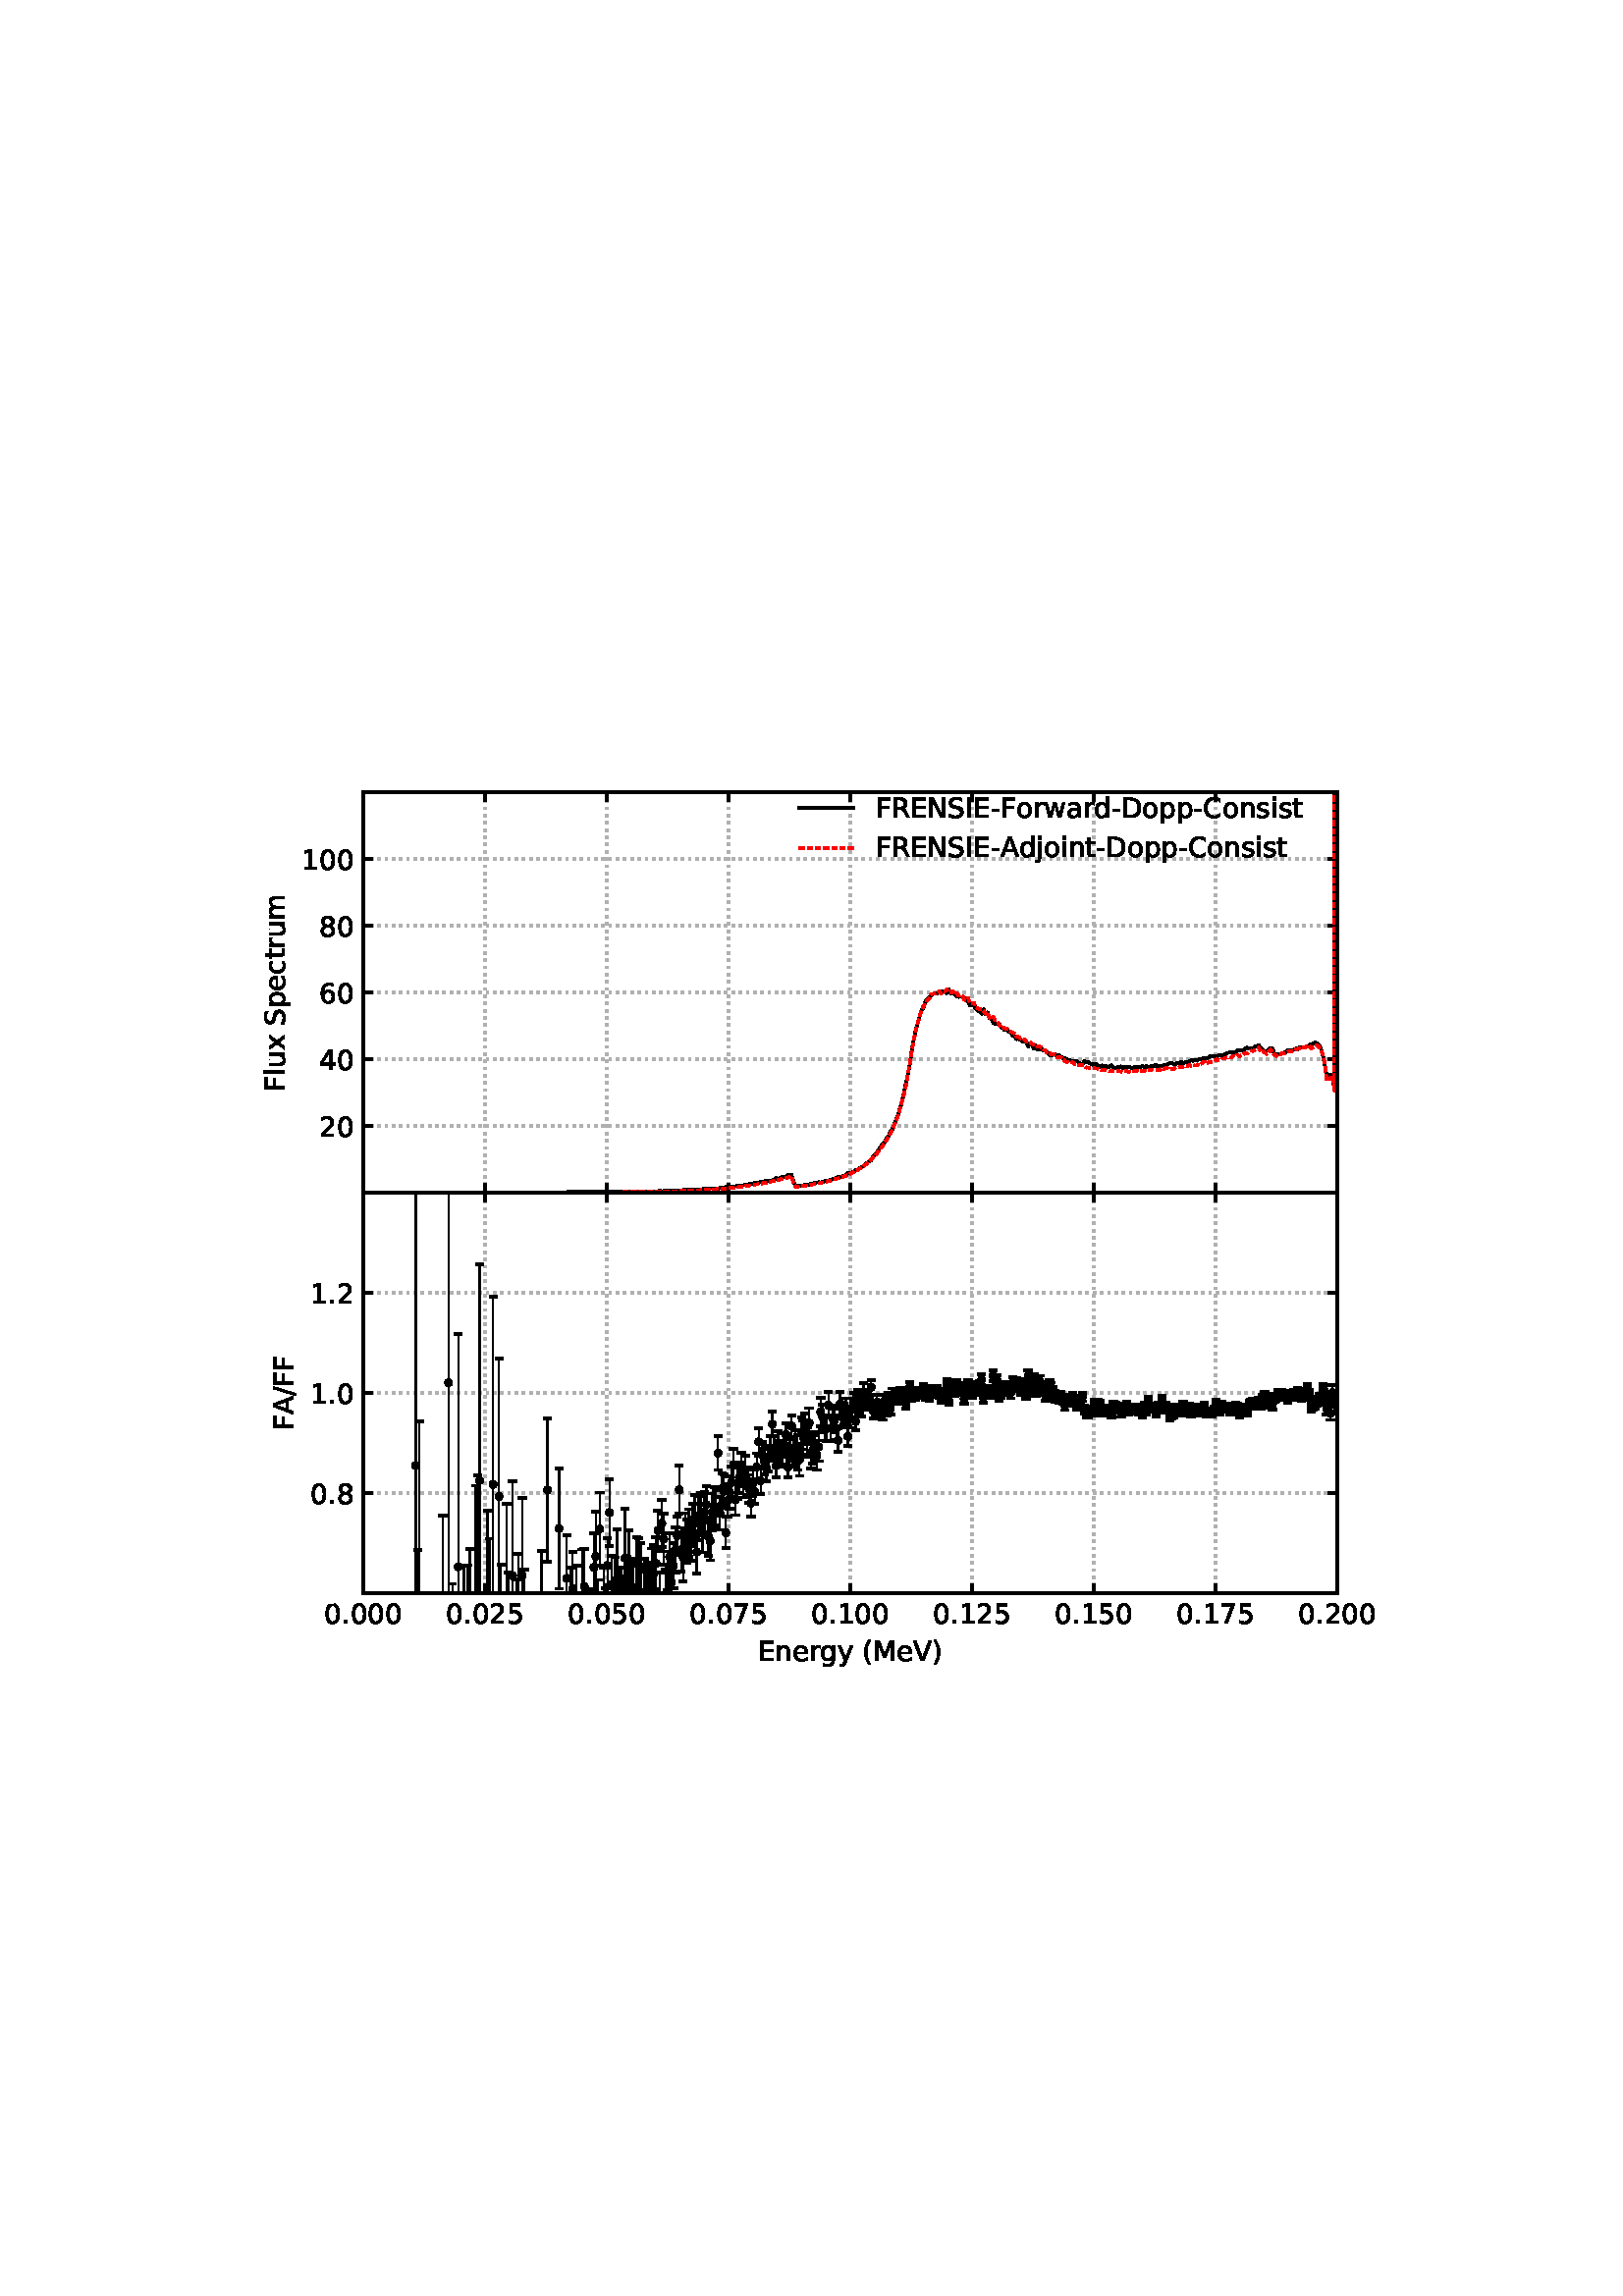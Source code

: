 %!PS-Adobe-3.0 EPSF-3.0
%%Orientation: portrait
%%BoundingBox: 75 223 536 568
%%EndComments
%%BeginProlog
/mpldict 8 dict def
mpldict begin
/m { moveto } bind def
/l { lineto } bind def
/r { rlineto } bind def
/c { curveto } bind def
/cl { closepath } bind def
/box {
m
1 index 0 r
0 exch r
neg 0 r
cl
} bind def
/clipbox {
box
clip
newpath
} bind def
%!PS-Adobe-3.0 Resource-Font
%%Copyright: Copyright (c) 2003 by Bitstream, Inc. All Rights Reserved. Copyright (c) 2006 by Tavmjong Bah. All Rights Reserved. DejaVu changes are in public domain 
25 dict begin
/_d{bind def}bind def
/_m{moveto}_d
/_l{lineto}_d
/_cl{closepath eofill}_d
/_c{curveto}_d
/_sc{7 -1 roll{setcachedevice}{pop pop pop pop pop pop}ifelse}_d
/_e{exec}_d
/FontName /DejaVuSans def
/PaintType 0 def
/FontMatrix[.001 0 0 .001 0 0]def
/FontBBox[-1021 -463 1793 1232]def
/FontType 3 def
/Encoding [ /space /parenleft /parenright /hyphen /period /slash /zero /one /two /four /five /six /seven /eight /A /C /D /E /F /I /M /N /R /S /V /a /c /d /e /g /i /j /l /m /n /o /p /r /s /t /u /w /x /y ] def
/FontInfo 10 dict dup begin
/FamilyName (DejaVu Sans) def
/FullName (DejaVu Sans) def
/Notice (Copyright (c) 2003 by Bitstream, Inc. All Rights Reserved. Copyright (c) 2006 by Tavmjong Bah. All Rights Reserved. DejaVu changes are in public domain ) def
/Weight (Book) def
/Version (Version 2.35) def
/ItalicAngle 0.0 def
/isFixedPitch false def
/UnderlinePosition -130 def
/UnderlineThickness 90 def
end readonly def
/CharStrings 45 dict dup begin
/.notdef 0 def
/space{318 0 0 0 0 0 _sc
}_d
/parenleft{390 0 86 -131 310 759 _sc
310 759 _m
266 683 234 609 213 536 _c
191 463 181 389 181 314 _c
181 238 191 164 213 91 _c
234 17 266 -56 310 -131 _c
232 -131 _l
183 -54 146 20 122 94 _c
98 168 86 241 86 314 _c
86 386 98 459 122 533 _c
146 607 182 682 232 759 _c
310 759 _l
_cl}_d
/parenright{390 0 80 -131 304 759 _sc
80 759 _m
158 759 _l
206 682 243 607 267 533 _c
291 459 304 386 304 314 _c
304 241 291 168 267 94 _c
243 20 206 -54 158 -131 _c
80 -131 _l
123 -56 155 17 177 91 _c
198 164 209 238 209 314 _c
209 389 198 463 177 536 _c
155 609 123 683 80 759 _c
_cl}_d
/hyphen{361 0 49 234 312 314 _sc
49 314 _m
312 314 _l
312 234 _l
49 234 _l
49 314 _l
_cl}_d
/period{318 0 107 0 210 124 _sc
107 124 _m
210 124 _l
210 0 _l
107 0 _l
107 124 _l
_cl}_d
/slash{337 0 0 -92 337 729 _sc
254 729 _m
337 729 _l
83 -92 _l
0 -92 _l
254 729 _l
_cl}_d
/zero{636 0 66 -13 570 742 _sc
318 664 _m
267 664 229 639 203 589 _c
177 539 165 464 165 364 _c
165 264 177 189 203 139 _c
229 89 267 64 318 64 _c
369 64 407 89 433 139 _c
458 189 471 264 471 364 _c
471 464 458 539 433 589 _c
407 639 369 664 318 664 _c
318 742 _m
399 742 461 709 505 645 _c
548 580 570 486 570 364 _c
570 241 548 147 505 83 _c
461 19 399 -13 318 -13 _c
236 -13 173 19 130 83 _c
87 147 66 241 66 364 _c
66 486 87 580 130 645 _c
173 709 236 742 318 742 _c
_cl}_d
/one{636 0 110 0 544 729 _sc
124 83 _m
285 83 _l
285 639 _l
110 604 _l
110 694 _l
284 729 _l
383 729 _l
383 83 _l
544 83 _l
544 0 _l
124 0 _l
124 83 _l
_cl}_d
/two{{636 0 73 0 536 742 _sc
192 83 _m
536 83 _l
536 0 _l
73 0 _l
73 83 _l
110 121 161 173 226 239 _c
290 304 331 346 348 365 _c
380 400 402 430 414 455 _c
426 479 433 504 433 528 _c
433 566 419 598 392 622 _c
365 646 330 659 286 659 _c
255 659 222 653 188 643 _c
154 632 117 616 78 594 _c
78 694 _l
118 710 155 722 189 730 _c
223 738 255 742 284 742 _c
}_e{359 742 419 723 464 685 _c
509 647 532 597 532 534 _c
532 504 526 475 515 449 _c
504 422 484 390 454 354 _c
446 344 420 317 376 272 _c
332 227 271 164 192 83 _c
_cl}_e}_d
/four{636 0 49 0 580 729 _sc
378 643 _m
129 254 _l
378 254 _l
378 643 _l
352 729 _m
476 729 _l
476 254 _l
580 254 _l
580 172 _l
476 172 _l
476 0 _l
378 0 _l
378 172 _l
49 172 _l
49 267 _l
352 729 _l
_cl}_d
/five{{636 0 77 -13 549 729 _sc
108 729 _m
495 729 _l
495 646 _l
198 646 _l
198 467 _l
212 472 227 476 241 478 _c
255 480 270 482 284 482 _c
365 482 429 459 477 415 _c
525 370 549 310 549 234 _c
549 155 524 94 475 51 _c
426 8 357 -13 269 -13 _c
238 -13 207 -10 175 -6 _c
143 -1 111 6 77 17 _c
77 116 _l
106 100 136 88 168 80 _c
199 72 232 69 267 69 _c
}_e{323 69 368 83 401 113 _c
433 143 450 183 450 234 _c
450 284 433 324 401 354 _c
368 384 323 399 267 399 _c
241 399 214 396 188 390 _c
162 384 135 375 108 363 _c
108 729 _l
_cl}_e}_d
/six{{636 0 70 -13 573 742 _sc
330 404 _m
286 404 251 388 225 358 _c
199 328 186 286 186 234 _c
186 181 199 139 225 109 _c
251 79 286 64 330 64 _c
374 64 409 79 435 109 _c
461 139 474 181 474 234 _c
474 286 461 328 435 358 _c
409 388 374 404 330 404 _c
526 713 _m
526 623 _l
501 635 476 644 451 650 _c
425 656 400 659 376 659 _c
310 659 260 637 226 593 _c
}_e{192 549 172 482 168 394 _c
187 422 211 444 240 459 _c
269 474 301 482 336 482 _c
409 482 467 459 509 415 _c
551 371 573 310 573 234 _c
573 159 550 99 506 54 _c
462 9 403 -13 330 -13 _c
246 -13 181 19 137 83 _c
92 147 70 241 70 364 _c
70 479 97 571 152 639 _c
206 707 280 742 372 742 _c
396 742 421 739 447 735 _c
472 730 498 723 526 713 _c
_cl}_e}_d
/seven{636 0 82 0 551 729 _sc
82 729 _m
551 729 _l
551 687 _l
286 0 _l
183 0 _l
432 646 _l
82 646 _l
82 729 _l
_cl}_d
/eight{{636 0 68 -13 568 742 _sc
318 346 _m
271 346 234 333 207 308 _c
180 283 167 249 167 205 _c
167 161 180 126 207 101 _c
234 76 271 64 318 64 _c
364 64 401 76 428 102 _c
455 127 469 161 469 205 _c
469 249 455 283 429 308 _c
402 333 365 346 318 346 _c
219 388 _m
177 398 144 418 120 447 _c
96 476 85 511 85 553 _c
85 611 105 657 147 691 _c
188 725 245 742 318 742 _c
}_e{390 742 447 725 489 691 _c
530 657 551 611 551 553 _c
551 511 539 476 515 447 _c
491 418 459 398 417 388 _c
464 377 501 355 528 323 _c
554 291 568 251 568 205 _c
568 134 546 80 503 43 _c
459 5 398 -13 318 -13 _c
237 -13 175 5 132 43 _c
89 80 68 134 68 205 _c
68 251 81 291 108 323 _c
134 355 171 377 219 388 _c
183 544 _m
183 506 194 476 218 455 _c
}_e{242 434 275 424 318 424 _c
360 424 393 434 417 455 _c
441 476 453 506 453 544 _c
453 582 441 611 417 632 _c
393 653 360 664 318 664 _c
275 664 242 653 218 632 _c
194 611 183 582 183 544 _c
_cl}_e}_d
/A{684 0 8 0 676 729 _sc
342 632 _m
208 269 _l
476 269 _l
342 632 _l
286 729 _m
398 729 _l
676 0 _l
573 0 _l
507 187 _l
178 187 _l
112 0 _l
8 0 _l
286 729 _l
_cl}_d
/C{{698 0 56 -13 644 742 _sc
644 673 _m
644 569 _l
610 599 575 622 537 638 _c
499 653 460 661 418 661 _c
334 661 270 635 226 584 _c
182 533 160 460 160 364 _c
160 268 182 194 226 143 _c
270 92 334 67 418 67 _c
460 67 499 74 537 90 _c
575 105 610 128 644 159 _c
644 56 _l
609 32 572 15 534 4 _c
496 -7 455 -13 412 -13 _c
302 -13 215 20 151 87 _c
}_e{87 154 56 246 56 364 _c
56 481 87 573 151 641 _c
215 708 302 742 412 742 _c
456 742 497 736 535 725 _c
573 713 610 696 644 673 _c
_cl}_e}_d
/D{770 0 98 0 711 729 _sc
197 648 _m
197 81 _l
316 81 _l
416 81 490 103 537 149 _c
583 195 607 267 607 365 _c
607 463 583 534 537 580 _c
490 625 416 648 316 648 _c
197 648 _l
98 729 _m
301 729 _l
442 729 546 699 612 641 _c
678 582 711 490 711 365 _c
711 239 677 147 611 88 _c
545 29 441 0 301 0 _c
98 0 _l
98 729 _l
_cl}_d
/E{632 0 98 0 568 729 _sc
98 729 _m
559 729 _l
559 646 _l
197 646 _l
197 430 _l
544 430 _l
544 347 _l
197 347 _l
197 83 _l
568 83 _l
568 0 _l
98 0 _l
98 729 _l
_cl}_d
/F{575 0 98 0 517 729 _sc
98 729 _m
517 729 _l
517 646 _l
197 646 _l
197 431 _l
486 431 _l
486 348 _l
197 348 _l
197 0 _l
98 0 _l
98 729 _l
_cl}_d
/I{295 0 98 0 197 729 _sc
98 729 _m
197 729 _l
197 0 _l
98 0 _l
98 729 _l
_cl}_d
/M{863 0 98 0 765 729 _sc
98 729 _m
245 729 _l
431 233 _l
618 729 _l
765 729 _l
765 0 _l
669 0 _l
669 640 _l
481 140 _l
382 140 _l
194 640 _l
194 0 _l
98 0 _l
98 729 _l
_cl}_d
/N{748 0 98 0 650 729 _sc
98 729 _m
231 729 _l
554 119 _l
554 729 _l
650 729 _l
650 0 _l
517 0 _l
194 610 _l
194 0 _l
98 0 _l
98 729 _l
_cl}_d
/R{{695 0 98 0 666 729 _sc
444 342 _m
465 334 486 319 506 296 _c
526 272 546 240 566 199 _c
666 0 _l
560 0 _l
467 187 _l
443 235 419 268 397 284 _c
374 300 343 308 304 308 _c
197 308 _l
197 0 _l
98 0 _l
98 729 _l
321 729 _l
404 729 466 711 507 677 _c
548 642 569 589 569 519 _c
569 473 558 434 537 404 _c
515 374 484 353 444 342 _c
197 648 _m
197 389 _l
321 389 _l
}_e{368 389 404 400 428 422 _c
452 444 465 476 465 519 _c
465 561 452 593 428 615 _c
404 637 368 648 321 648 _c
197 648 _l
_cl}_e}_d
/S{{635 0 66 -13 579 742 _sc
535 705 _m
535 609 _l
497 627 462 640 429 649 _c
395 657 363 662 333 662 _c
279 662 237 651 208 631 _c
179 610 165 580 165 542 _c
165 510 174 485 194 469 _c
213 452 250 439 304 429 _c
364 417 _l
437 403 491 378 526 343 _c
561 307 579 260 579 201 _c
579 130 555 77 508 41 _c
460 5 391 -13 300 -13 _c
265 -13 228 -9 189 -2 _c
}_e{150 5 110 16 69 32 _c
69 134 _l
109 111 148 94 186 83 _c
224 71 262 66 300 66 _c
356 66 399 77 430 99 _c
460 121 476 152 476 194 _c
476 230 465 258 443 278 _c
421 298 385 313 335 323 _c
275 335 _l
201 349 148 372 115 404 _c
82 435 66 478 66 534 _c
66 598 88 649 134 686 _c
179 723 242 742 322 742 _c
356 742 390 739 426 733 _c
461 727 497 717 535 705 _c
}_e{_cl}_e}_d
/V{684 0 8 0 676 729 _sc
286 0 _m
8 729 _l
111 729 _l
342 115 _l
573 729 _l
676 729 _l
398 0 _l
286 0 _l
_cl}_d
/a{{613 0 60 -13 522 560 _sc
343 275 _m
270 275 220 266 192 250 _c
164 233 150 205 150 165 _c
150 133 160 107 181 89 _c
202 70 231 61 267 61 _c
317 61 357 78 387 114 _c
417 149 432 196 432 255 _c
432 275 _l
343 275 _l
522 312 _m
522 0 _l
432 0 _l
432 83 _l
411 49 385 25 355 10 _c
325 -5 287 -13 243 -13 _c
187 -13 142 2 109 33 _c
76 64 60 106 60 159 _c
}_e{60 220 80 266 122 298 _c
163 329 224 345 306 345 _c
432 345 _l
432 354 _l
432 395 418 427 391 450 _c
364 472 326 484 277 484 _c
245 484 215 480 185 472 _c
155 464 127 453 100 439 _c
100 522 _l
132 534 164 544 195 550 _c
226 556 256 560 286 560 _c
365 560 424 539 463 498 _c
502 457 522 395 522 312 _c
_cl}_e}_d
/c{{550 0 55 -13 488 560 _sc
488 526 _m
488 442 _l
462 456 437 466 411 473 _c
385 480 360 484 334 484 _c
276 484 230 465 198 428 _c
166 391 150 339 150 273 _c
150 206 166 154 198 117 _c
230 80 276 62 334 62 _c
360 62 385 65 411 72 _c
437 79 462 90 488 104 _c
488 21 _l
462 9 436 0 410 -5 _c
383 -10 354 -13 324 -13 _c
242 -13 176 12 128 64 _c
}_e{79 115 55 185 55 273 _c
55 362 79 432 128 483 _c
177 534 244 560 330 560 _c
358 560 385 557 411 551 _c
437 545 463 537 488 526 _c
_cl}_e}_d
/d{{635 0 55 -13 544 760 _sc
454 464 _m
454 760 _l
544 760 _l
544 0 _l
454 0 _l
454 82 _l
435 49 411 25 382 10 _c
353 -5 319 -13 279 -13 _c
213 -13 159 13 117 65 _c
75 117 55 187 55 273 _c
55 359 75 428 117 481 _c
159 533 213 560 279 560 _c
319 560 353 552 382 536 _c
411 520 435 496 454 464 _c
148 273 _m
148 207 161 155 188 117 _c
215 79 253 61 301 61 _c
}_e{348 61 385 79 413 117 _c
440 155 454 207 454 273 _c
454 339 440 390 413 428 _c
385 466 348 485 301 485 _c
253 485 215 466 188 428 _c
161 390 148 339 148 273 _c
_cl}_e}_d
/e{{615 0 55 -13 562 560 _sc
562 296 _m
562 252 _l
149 252 _l
153 190 171 142 205 110 _c
238 78 284 62 344 62 _c
378 62 412 66 444 74 _c
476 82 509 95 541 113 _c
541 28 _l
509 14 476 3 442 -3 _c
408 -9 373 -13 339 -13 _c
251 -13 182 12 131 62 _c
80 112 55 181 55 268 _c
55 357 79 428 127 481 _c
175 533 241 560 323 560 _c
397 560 455 536 498 489 _c
}_e{540 441 562 377 562 296 _c
472 322 _m
471 371 457 410 431 440 _c
404 469 368 484 324 484 _c
274 484 234 469 204 441 _c
174 413 156 373 152 322 _c
472 322 _l
_cl}_e}_d
/g{{635 0 55 -207 544 560 _sc
454 280 _m
454 344 440 395 414 431 _c
387 467 349 485 301 485 _c
253 485 215 467 188 431 _c
161 395 148 344 148 280 _c
148 215 161 165 188 129 _c
215 93 253 75 301 75 _c
349 75 387 93 414 129 _c
440 165 454 215 454 280 _c
544 68 _m
544 -24 523 -93 482 -139 _c
440 -184 377 -207 292 -207 _c
260 -207 231 -204 203 -200 _c
175 -195 147 -188 121 -178 _c
}_e{121 -91 _l
147 -105 173 -115 199 -122 _c
225 -129 251 -133 278 -133 _c
336 -133 380 -117 410 -87 _c
439 -56 454 -10 454 52 _c
454 96 _l
435 64 411 40 382 24 _c
353 8 319 0 279 0 _c
211 0 157 25 116 76 _c
75 127 55 195 55 280 _c
55 364 75 432 116 483 _c
157 534 211 560 279 560 _c
319 560 353 552 382 536 _c
411 520 435 496 454 464 _c
454 547 _l
544 547 _l
}_e{544 68 _l
_cl}_e}_d
/i{278 0 94 0 184 760 _sc
94 547 _m
184 547 _l
184 0 _l
94 0 _l
94 547 _l
94 760 _m
184 760 _l
184 646 _l
94 646 _l
94 760 _l
_cl}_d
/j{278 0 -17 -207 184 760 _sc
94 547 _m
184 547 _l
184 -9 _l
184 -78 170 -128 144 -160 _c
117 -191 74 -207 16 -207 _c
-17 -207 _l
-17 -131 _l
6 -131 _l
40 -131 63 -123 75 -107 _c
87 -91 94 -58 94 -9 _c
94 547 _l
94 760 _m
184 760 _l
184 646 _l
94 646 _l
94 760 _l
_cl}_d
/l{278 0 94 0 184 760 _sc
94 760 _m
184 760 _l
184 0 _l
94 0 _l
94 760 _l
_cl}_d
/m{{974 0 91 0 889 560 _sc
520 442 _m
542 482 569 511 600 531 _c
631 550 668 560 711 560 _c
767 560 811 540 842 500 _c
873 460 889 403 889 330 _c
889 0 _l
799 0 _l
799 327 _l
799 379 789 418 771 444 _c
752 469 724 482 686 482 _c
639 482 602 466 575 435 _c
548 404 535 362 535 309 _c
535 0 _l
445 0 _l
445 327 _l
445 379 435 418 417 444 _c
398 469 369 482 331 482 _c
}_e{285 482 248 466 221 435 _c
194 404 181 362 181 309 _c
181 0 _l
91 0 _l
91 547 _l
181 547 _l
181 462 _l
201 495 226 520 255 536 _c
283 552 317 560 357 560 _c
397 560 430 550 458 530 _c
486 510 506 480 520 442 _c
_cl}_e}_d
/n{634 0 91 0 549 560 _sc
549 330 _m
549 0 _l
459 0 _l
459 327 _l
459 379 448 417 428 443 _c
408 469 378 482 338 482 _c
289 482 251 466 223 435 _c
195 404 181 362 181 309 _c
181 0 _l
91 0 _l
91 547 _l
181 547 _l
181 462 _l
202 494 227 519 257 535 _c
286 551 320 560 358 560 _c
420 560 468 540 500 501 _c
532 462 549 405 549 330 _c
_cl}_d
/o{612 0 55 -13 557 560 _sc
306 484 _m
258 484 220 465 192 427 _c
164 389 150 338 150 273 _c
150 207 163 156 191 118 _c
219 80 257 62 306 62 _c
354 62 392 80 420 118 _c
448 156 462 207 462 273 _c
462 337 448 389 420 427 _c
392 465 354 484 306 484 _c
306 560 _m
384 560 445 534 490 484 _c
534 433 557 363 557 273 _c
557 183 534 113 490 63 _c
445 12 384 -13 306 -13 _c
227 -13 165 12 121 63 _c
77 113 55 183 55 273 _c
55 363 77 433 121 484 _c
165 534 227 560 306 560 _c
_cl}_d
/p{{635 0 91 -207 580 560 _sc
181 82 _m
181 -207 _l
91 -207 _l
91 547 _l
181 547 _l
181 464 _l
199 496 223 520 252 536 _c
281 552 316 560 356 560 _c
422 560 476 533 518 481 _c
559 428 580 359 580 273 _c
580 187 559 117 518 65 _c
476 13 422 -13 356 -13 _c
316 -13 281 -5 252 10 _c
223 25 199 49 181 82 _c
487 273 _m
487 339 473 390 446 428 _c
418 466 381 485 334 485 _c
}_e{286 485 249 466 222 428 _c
194 390 181 339 181 273 _c
181 207 194 155 222 117 _c
249 79 286 61 334 61 _c
381 61 418 79 446 117 _c
473 155 487 207 487 273 _c
_cl}_e}_d
/r{411 0 91 0 411 560 _sc
411 463 _m
401 469 390 473 378 476 _c
366 478 353 480 339 480 _c
288 480 249 463 222 430 _c
194 397 181 350 181 288 _c
181 0 _l
91 0 _l
91 547 _l
181 547 _l
181 462 _l
199 495 224 520 254 536 _c
284 552 321 560 365 560 _c
371 560 378 559 386 559 _c
393 558 401 557 411 555 _c
411 463 _l
_cl}_d
/s{{521 0 54 -13 472 560 _sc
443 531 _m
443 446 _l
417 458 391 468 364 475 _c
336 481 308 485 279 485 _c
234 485 200 478 178 464 _c
156 450 145 430 145 403 _c
145 382 153 366 169 354 _c
185 342 217 330 265 320 _c
296 313 _l
360 299 405 279 432 255 _c
458 230 472 195 472 151 _c
472 100 452 60 412 31 _c
372 1 316 -13 246 -13 _c
216 -13 186 -10 154 -5 _c
}_e{122 0 89 8 54 20 _c
54 113 _l
87 95 120 82 152 74 _c
184 65 216 61 248 61 _c
290 61 323 68 346 82 _c
368 96 380 117 380 144 _c
380 168 371 187 355 200 _c
339 213 303 226 247 238 _c
216 245 _l
160 257 119 275 95 299 _c
70 323 58 356 58 399 _c
58 450 76 490 112 518 _c
148 546 200 560 268 560 _c
301 560 332 557 362 552 _c
391 547 418 540 443 531 _c
}_e{_cl}_e}_d
/t{392 0 27 0 368 702 _sc
183 702 _m
183 547 _l
368 547 _l
368 477 _l
183 477 _l
183 180 _l
183 135 189 106 201 94 _c
213 81 238 75 276 75 _c
368 75 _l
368 0 _l
276 0 _l
206 0 158 13 132 39 _c
106 65 93 112 93 180 _c
93 477 _l
27 477 _l
27 547 _l
93 547 _l
93 702 _l
183 702 _l
_cl}_d
/u{634 0 85 -13 543 560 _sc
85 216 _m
85 547 _l
175 547 _l
175 219 _l
175 167 185 129 205 103 _c
225 77 255 64 296 64 _c
344 64 383 79 411 110 _c
439 141 453 183 453 237 _c
453 547 _l
543 547 _l
543 0 _l
453 0 _l
453 84 _l
431 50 405 26 377 10 _c
348 -5 315 -13 277 -13 _c
214 -13 166 6 134 45 _c
101 83 85 140 85 216 _c
311 560 _m
311 560 _l
_cl}_d
/w{818 0 42 0 776 547 _sc
42 547 _m
132 547 _l
244 120 _l
356 547 _l
462 547 _l
574 120 _l
686 547 _l
776 547 _l
633 0 _l
527 0 _l
409 448 _l
291 0 _l
185 0 _l
42 547 _l
_cl}_d
/x{592 0 29 0 559 547 _sc
549 547 _m
351 281 _l
559 0 _l
453 0 _l
294 215 _l
135 0 _l
29 0 _l
241 286 _l
47 547 _l
153 547 _l
298 352 _l
443 547 _l
549 547 _l
_cl}_d
/y{592 0 30 -207 562 547 _sc
322 -50 _m
296 -114 271 -157 247 -177 _c
223 -197 191 -207 151 -207 _c
79 -207 _l
79 -132 _l
132 -132 _l
156 -132 175 -126 189 -114 _c
203 -102 218 -75 235 -31 _c
251 9 _l
30 547 _l
125 547 _l
296 119 _l
467 547 _l
562 547 _l
322 -50 _l
_cl}_d
end readonly def

/BuildGlyph
 {exch begin
 CharStrings exch
 2 copy known not{pop /.notdef}if
 true 3 1 roll get exec
 end}_d

/BuildChar {
 1 index /Encoding get exch get
 1 index /BuildGlyph get exec
}_d

FontName currentdict end definefont pop
end
%%EndProlog
mpldict begin
75.6 223.2 translate
460.8 345.6 0 0 clipbox
gsave
0 0 m
460.8 0 l
460.8 345.6 l
0 345.6 l
cl
1.000 setgray
fill
grestore
gsave
57.6 181.44 m
414.72 181.44 l
414.72 328.32 l
57.6 328.32 l
cl
1.000 setgray
fill
grestore
1.000 setlinewidth
1 setlinejoin
0 setlinecap
[1 1.65] 0 setdash
0.690 setgray
gsave
357.1 146.9 57.6 181.4 clipbox
57.6 181.44 m
57.6 328.32 l
stroke
grestore
1.100 setlinewidth
[] 0 setdash
0.000 setgray
gsave
/o {
gsave
newpath
translate
1.1 setlinewidth
1 setlinejoin
0 setlinecap
0 0 m
0 3.5 l

gsave
0.000 setgray
fill
grestore
stroke
grestore
} bind def
57.6 181.44 o
grestore
gsave
/o {
gsave
newpath
translate
1.1 setlinewidth
1 setlinejoin
0 setlinecap
0 0 m
0 -3.5 l

gsave
0.000 setgray
fill
grestore
stroke
grestore
} bind def
57.6 328.32 o
grestore
1.000 setlinewidth
[1 1.65] 0 setdash
0.690 setgray
gsave
357.1 146.9 57.6 181.4 clipbox
102.24 181.44 m
102.24 328.32 l
stroke
grestore
1.100 setlinewidth
[] 0 setdash
0.000 setgray
gsave
/o {
gsave
newpath
translate
1.1 setlinewidth
1 setlinejoin
0 setlinecap
0 0 m
0 3.5 l

gsave
0.000 setgray
fill
grestore
stroke
grestore
} bind def
102.24 181.44 o
grestore
gsave
/o {
gsave
newpath
translate
1.1 setlinewidth
1 setlinejoin
0 setlinecap
0 0 m
0 -3.5 l

gsave
0.000 setgray
fill
grestore
stroke
grestore
} bind def
102.24 328.32 o
grestore
1.000 setlinewidth
[1 1.65] 0 setdash
0.690 setgray
gsave
357.1 146.9 57.6 181.4 clipbox
146.88 181.44 m
146.88 328.32 l
stroke
grestore
1.100 setlinewidth
[] 0 setdash
0.000 setgray
gsave
/o {
gsave
newpath
translate
1.1 setlinewidth
1 setlinejoin
0 setlinecap
0 0 m
0 3.5 l

gsave
0.000 setgray
fill
grestore
stroke
grestore
} bind def
146.88 181.44 o
grestore
gsave
/o {
gsave
newpath
translate
1.1 setlinewidth
1 setlinejoin
0 setlinecap
0 0 m
0 -3.5 l

gsave
0.000 setgray
fill
grestore
stroke
grestore
} bind def
146.88 328.32 o
grestore
1.000 setlinewidth
[1 1.65] 0 setdash
0.690 setgray
gsave
357.1 146.9 57.6 181.4 clipbox
191.52 181.44 m
191.52 328.32 l
stroke
grestore
1.100 setlinewidth
[] 0 setdash
0.000 setgray
gsave
/o {
gsave
newpath
translate
1.1 setlinewidth
1 setlinejoin
0 setlinecap
0 0 m
0 3.5 l

gsave
0.000 setgray
fill
grestore
stroke
grestore
} bind def
191.52 181.44 o
grestore
gsave
/o {
gsave
newpath
translate
1.1 setlinewidth
1 setlinejoin
0 setlinecap
0 0 m
0 -3.5 l

gsave
0.000 setgray
fill
grestore
stroke
grestore
} bind def
191.52 328.32 o
grestore
1.000 setlinewidth
[1 1.65] 0 setdash
0.690 setgray
gsave
357.1 146.9 57.6 181.4 clipbox
236.16 181.44 m
236.16 328.32 l
stroke
grestore
1.100 setlinewidth
[] 0 setdash
0.000 setgray
gsave
/o {
gsave
newpath
translate
1.1 setlinewidth
1 setlinejoin
0 setlinecap
0 0 m
0 3.5 l

gsave
0.000 setgray
fill
grestore
stroke
grestore
} bind def
236.16 181.44 o
grestore
gsave
/o {
gsave
newpath
translate
1.1 setlinewidth
1 setlinejoin
0 setlinecap
0 0 m
0 -3.5 l

gsave
0.000 setgray
fill
grestore
stroke
grestore
} bind def
236.16 328.32 o
grestore
1.000 setlinewidth
[1 1.65] 0 setdash
0.690 setgray
gsave
357.1 146.9 57.6 181.4 clipbox
280.8 181.44 m
280.8 328.32 l
stroke
grestore
1.100 setlinewidth
[] 0 setdash
0.000 setgray
gsave
/o {
gsave
newpath
translate
1.1 setlinewidth
1 setlinejoin
0 setlinecap
0 0 m
0 3.5 l

gsave
0.000 setgray
fill
grestore
stroke
grestore
} bind def
280.8 181.44 o
grestore
gsave
/o {
gsave
newpath
translate
1.1 setlinewidth
1 setlinejoin
0 setlinecap
0 0 m
0 -3.5 l

gsave
0.000 setgray
fill
grestore
stroke
grestore
} bind def
280.8 328.32 o
grestore
1.000 setlinewidth
[1 1.65] 0 setdash
0.690 setgray
gsave
357.1 146.9 57.6 181.4 clipbox
325.44 181.44 m
325.44 328.32 l
stroke
grestore
1.100 setlinewidth
[] 0 setdash
0.000 setgray
gsave
/o {
gsave
newpath
translate
1.1 setlinewidth
1 setlinejoin
0 setlinecap
0 0 m
0 3.5 l

gsave
0.000 setgray
fill
grestore
stroke
grestore
} bind def
325.44 181.44 o
grestore
gsave
/o {
gsave
newpath
translate
1.1 setlinewidth
1 setlinejoin
0 setlinecap
0 0 m
0 -3.5 l

gsave
0.000 setgray
fill
grestore
stroke
grestore
} bind def
325.44 328.32 o
grestore
1.000 setlinewidth
[1 1.65] 0 setdash
0.690 setgray
gsave
357.1 146.9 57.6 181.4 clipbox
370.08 181.44 m
370.08 328.32 l
stroke
grestore
1.100 setlinewidth
[] 0 setdash
0.000 setgray
gsave
/o {
gsave
newpath
translate
1.1 setlinewidth
1 setlinejoin
0 setlinecap
0 0 m
0 3.5 l

gsave
0.000 setgray
fill
grestore
stroke
grestore
} bind def
370.08 181.44 o
grestore
gsave
/o {
gsave
newpath
translate
1.1 setlinewidth
1 setlinejoin
0 setlinecap
0 0 m
0 -3.5 l

gsave
0.000 setgray
fill
grestore
stroke
grestore
} bind def
370.08 328.32 o
grestore
1.000 setlinewidth
[1 1.65] 0 setdash
0.690 setgray
gsave
357.1 146.9 57.6 181.4 clipbox
414.72 181.44 m
414.72 328.32 l
stroke
grestore
1.100 setlinewidth
[] 0 setdash
0.000 setgray
gsave
/o {
gsave
newpath
translate
1.1 setlinewidth
1 setlinejoin
0 setlinecap
0 0 m
0 3.5 l

gsave
0.000 setgray
fill
grestore
stroke
grestore
} bind def
414.72 181.44 o
grestore
gsave
/o {
gsave
newpath
translate
1.1 setlinewidth
1 setlinejoin
0 setlinecap
0 0 m
0 -3.5 l

gsave
0.000 setgray
fill
grestore
stroke
grestore
} bind def
414.72 328.32 o
grestore
1.000 setlinewidth
[1 1.65] 0 setdash
0.690 setgray
gsave
357.1 146.9 57.6 181.4 clipbox
57.6 181.44 m
414.72 181.44 l
stroke
grestore
1.100 setlinewidth
[] 0 setdash
0.000 setgray
gsave
/o {
gsave
newpath
translate
1.1 setlinewidth
1 setlinejoin
0 setlinecap
0 0 m
3.5 0 l

gsave
0.000 setgray
fill
grestore
stroke
grestore
} bind def
57.6 181.44 o
grestore
gsave
/o {
gsave
newpath
translate
1.1 setlinewidth
1 setlinejoin
0 setlinecap
0 0 m
-3.5 0 l

gsave
0.000 setgray
fill
grestore
stroke
grestore
} bind def
414.72 181.44 o
grestore
1.000 setgray
/DejaVuSans findfont
10.000 scalefont
setfont
gsave
47.741 177.643 translate
0.0 rotate
0.0 0.0 m /zero glyphshow
grestore
1.000 setlinewidth
[1 1.65] 0 setdash
0.690 setgray
gsave
357.1 146.9 57.6 181.4 clipbox
57.6 205.92 m
414.72 205.92 l
stroke
grestore
1.100 setlinewidth
[] 0 setdash
0.000 setgray
gsave
/o {
gsave
newpath
translate
1.1 setlinewidth
1 setlinejoin
0 setlinecap
0 0 m
3.5 0 l

gsave
0.000 setgray
fill
grestore
stroke
grestore
} bind def
57.6 205.92 o
grestore
gsave
/o {
gsave
newpath
translate
1.1 setlinewidth
1 setlinejoin
0 setlinecap
0 0 m
-3.5 0 l

gsave
0.000 setgray
fill
grestore
stroke
grestore
} bind def
414.72 205.92 o
grestore
gsave
41.381 202.123 translate
0.0 rotate
0.0 0.0 m /two glyphshow
6.362 0.0 m /zero glyphshow
grestore
1.000 setlinewidth
[1 1.65] 0 setdash
0.690 setgray
gsave
357.1 146.9 57.6 181.4 clipbox
57.6 230.4 m
414.72 230.4 l
stroke
grestore
1.100 setlinewidth
[] 0 setdash
0.000 setgray
gsave
/o {
gsave
newpath
translate
1.1 setlinewidth
1 setlinejoin
0 setlinecap
0 0 m
3.5 0 l

gsave
0.000 setgray
fill
grestore
stroke
grestore
} bind def
57.6 230.4 o
grestore
gsave
/o {
gsave
newpath
translate
1.1 setlinewidth
1 setlinejoin
0 setlinecap
0 0 m
-3.5 0 l

gsave
0.000 setgray
fill
grestore
stroke
grestore
} bind def
414.72 230.4 o
grestore
gsave
41.381 226.603 translate
0.0 rotate
0.0 0.0 m /four glyphshow
6.362 0.0 m /zero glyphshow
grestore
1.000 setlinewidth
[1 1.65] 0 setdash
0.690 setgray
gsave
357.1 146.9 57.6 181.4 clipbox
57.6 254.88 m
414.72 254.88 l
stroke
grestore
1.100 setlinewidth
[] 0 setdash
0.000 setgray
gsave
/o {
gsave
newpath
translate
1.1 setlinewidth
1 setlinejoin
0 setlinecap
0 0 m
3.5 0 l

gsave
0.000 setgray
fill
grestore
stroke
grestore
} bind def
57.6 254.88 o
grestore
gsave
/o {
gsave
newpath
translate
1.1 setlinewidth
1 setlinejoin
0 setlinecap
0 0 m
-3.5 0 l

gsave
0.000 setgray
fill
grestore
stroke
grestore
} bind def
414.72 254.88 o
grestore
gsave
41.381 251.083 translate
0.0 rotate
0.0 0.0 m /six glyphshow
6.362 0.0 m /zero glyphshow
grestore
1.000 setlinewidth
[1 1.65] 0 setdash
0.690 setgray
gsave
357.1 146.9 57.6 181.4 clipbox
57.6 279.36 m
414.72 279.36 l
stroke
grestore
1.100 setlinewidth
[] 0 setdash
0.000 setgray
gsave
/o {
gsave
newpath
translate
1.1 setlinewidth
1 setlinejoin
0 setlinecap
0 0 m
3.5 0 l

gsave
0.000 setgray
fill
grestore
stroke
grestore
} bind def
57.6 279.36 o
grestore
gsave
/o {
gsave
newpath
translate
1.1 setlinewidth
1 setlinejoin
0 setlinecap
0 0 m
-3.5 0 l

gsave
0.000 setgray
fill
grestore
stroke
grestore
} bind def
414.72 279.36 o
grestore
gsave
41.381 275.563 translate
0.0 rotate
0.0 0.0 m /eight glyphshow
6.362 0.0 m /zero glyphshow
grestore
1.000 setlinewidth
[1 1.65] 0 setdash
0.690 setgray
gsave
357.1 146.9 57.6 181.4 clipbox
57.6 303.84 m
414.72 303.84 l
stroke
grestore
1.100 setlinewidth
[] 0 setdash
0.000 setgray
gsave
/o {
gsave
newpath
translate
1.1 setlinewidth
1 setlinejoin
0 setlinecap
0 0 m
3.5 0 l

gsave
0.000 setgray
fill
grestore
stroke
grestore
} bind def
57.6 303.84 o
grestore
gsave
/o {
gsave
newpath
translate
1.1 setlinewidth
1 setlinejoin
0 setlinecap
0 0 m
-3.5 0 l

gsave
0.000 setgray
fill
grestore
stroke
grestore
} bind def
414.72 303.84 o
grestore
gsave
35.022 300.043 translate
0.0 rotate
0.0 0.0 m /one glyphshow
6.362 0.0 m /zero glyphshow
12.725 0.0 m /zero glyphshow
grestore
1.000 setlinewidth
[1 1.65] 0 setdash
0.690 setgray
gsave
357.1 146.9 57.6 181.4 clipbox
57.6 328.32 m
414.72 328.32 l
stroke
grestore
1.100 setlinewidth
[] 0 setdash
0.000 setgray
gsave
/o {
gsave
newpath
translate
1.1 setlinewidth
1 setlinejoin
0 setlinecap
0 0 m
3.5 0 l

gsave
0.000 setgray
fill
grestore
stroke
grestore
} bind def
57.6 328.32 o
grestore
gsave
/o {
gsave
newpath
translate
1.1 setlinewidth
1 setlinejoin
0 setlinecap
0 0 m
-3.5 0 l

gsave
0.000 setgray
fill
grestore
stroke
grestore
} bind def
414.72 328.32 o
grestore
1.000 setgray
gsave
35.022 324.523 translate
0.0 rotate
0.0 0.0 m /one glyphshow
6.362 0.0 m /two glyphshow
12.725 0.0 m /zero glyphshow
grestore
0.000 setgray
gsave
28.944 218.653 translate
90.0 rotate
0.0 0.0 m /F glyphshow
5.752 0.0 m /l glyphshow
8.53 0.0 m /u glyphshow
14.868 0.0 m /x glyphshow
20.786 0.0 m /space glyphshow
23.965 0.0 m /S glyphshow
30.312 0.0 m /p glyphshow
36.66 0.0 m /e glyphshow
42.812 0.0 m /c glyphshow
48.311 0.0 m /t glyphshow
52.231 0.0 m /r glyphshow
56.343 0.0 m /u glyphshow
62.681 0.0 m /m glyphshow
grestore
1.000 setlinewidth
2 setlinecap
gsave
357.1 146.9 57.6 181.4 clipbox
59.741 181.44 m
152.128 181.721 l
164.92 182.0 l
165.631 181.961 l
166.341 182.113 l
167.052 181.997 l
172.737 182.236 l
173.448 182.212 l
174.869 182.402 l
177.001 182.436 l
179.844 182.68 l
181.265 182.641 l
181.976 182.761 l
183.397 182.745 l
184.819 183.063 l
186.24 182.985 l
186.951 183.047 l
187.661 182.935 l
188.372 183.254 l
189.083 183.197 l
189.793 183.295 l
190.504 183.578 l
191.215 183.473 l
193.347 183.563 l
194.057 183.812 l
196.189 183.994 l
196.9 184.171 l
198.321 184.392 l
199.743 184.809 l
200.453 184.806 l
201.164 185.011 l
202.585 184.995 l
203.296 185.45 l
204.007 185.329 l
204.717 185.636 l
206.139 185.836 l
207.56 185.895 l
208.981 186.759 l
209.692 186.557 l
211.113 187.15 l
211.824 187.313 l
212.535 187.353 l
213.245 187.946 l
213.956 188.035 l
214.667 187.91 l
215.377 185.244 l
216.088 183.837 l
217.509 184.099 l
218.22 184.044 l
220.352 184.432 l
221.063 184.428 l
221.773 184.767 l
223.195 184.987 l
223.905 185.223 l
224.616 185.29 l
225.327 185.167 l
227.459 185.844 l
228.169 185.789 l
228.88 186.193 l
230.301 186.536 l
231.012 186.774 l
231.723 187.213 l
232.433 187.031 l
233.144 187.422 l
234.565 187.867 l
235.276 188.589 l
235.987 188.555 l
237.408 189.129 l
238.119 189.753 l
238.829 189.809 l
239.54 190.443 l
240.251 190.859 l
240.961 191.082 l
242.383 192.368 l
243.093 192.982 l
243.804 193.349 l
244.515 194.597 l
245.936 196.116 l
248.068 199.327 l
248.779 199.977 l
249.49 201.364 l
250.2 202.176 l
250.911 203.858 l
251.622 204.732 l
253.754 210.06 l
255.175 215.067 l
256.596 221.732 l
257.307 224.952 l
258.018 228.779 l
258.728 233.81 l
260.15 241.176 l
260.86 243.428 l
261.571 246.086 l
262.282 248.207 l
262.992 249.21 l
263.703 251.432 l
264.414 252.364 l
266.546 254.357 l
267.256 254.43 l
267.967 254.347 l
268.678 255.316 l
269.388 255.228 l
270.81 255.317 l
271.52 254.592 l
272.231 256.053 l
272.942 254.451 l
273.652 254.615 l
274.363 254.193 l
275.074 253.532 l
275.784 253.214 l
276.495 253.301 l
277.916 253.03 l
278.627 251.839 l
279.338 251.76 l
280.048 250.025 l
280.759 250.912 l
281.47 250.213 l
282.18 248.914 l
283.602 247.765 l
284.312 247.063 l
285.023 248.684 l
285.734 246.995 l
286.444 247.563 l
287.155 245.423 l
287.866 245.207 l
288.576 243.74 l
289.287 243.321 l
289.998 243.279 l
290.708 243.536 l
291.419 242.088 l
292.13 241.807 l
292.84 240.991 l
293.551 241.099 l
294.262 240.523 l
294.972 240.556 l
295.683 238.914 l
296.394 238.765 l
297.104 237.709 l
297.815 237.856 l
299.236 236.984 l
299.947 236.829 l
300.658 236.848 l
301.368 235.096 l
302.079 235.951 l
302.79 235.66 l
303.5 234.277 l
304.211 235.409 l
304.922 233.921 l
305.632 233.777 l
306.343 234.081 l
307.054 233.537 l
307.764 233.688 l
308.475 232.65 l
309.186 231.861 l
309.896 231.724 l
310.607 232.257 l
311.318 232.205 l
312.028 231.478 l
312.739 231.812 l
314.16 230.734 l
314.871 230.892 l
315.582 230.239 l
317.714 229.681 l
318.424 229.45 l
319.135 229.837 l
319.846 229.154 l
321.267 228.48 l
321.978 229.758 l
322.688 229.267 l
323.399 229.374 l
324.11 228.851 l
324.82 228.56 l
325.531 228.089 l
326.242 228.739 l
326.952 227.87 l
327.663 227.611 l
328.374 228.121 l
329.084 227.842 l
329.795 227.972 l
330.506 227.637 l
331.216 227.642 l
331.927 228.142 l
332.638 227.24 l
333.348 227.168 l
335.48 227.751 l
336.191 227.097 l
336.902 227.627 l
337.612 227.233 l
338.323 227.498 l
339.034 227.266 l
339.744 227.212 l
340.455 227.508 l
341.876 227.533 l
342.587 227.523 l
343.298 228.016 l
344.008 227.329 l
344.719 228.013 l
345.43 227.37 l
346.851 227.976 l
347.562 227.961 l
348.272 228.431 l
348.983 227.596 l
349.694 228.048 l
350.404 227.755 l
351.115 228.263 l
352.536 228.503 l
353.247 228.864 l
353.958 228.947 l
354.668 228.695 l
355.379 228.626 l
356.09 228.974 l
356.8 228.975 l
357.511 229.533 l
358.222 228.697 l
358.932 229.299 l
359.643 229.355 l
360.354 229.581 l
361.065 230.011 l
361.775 229.759 l
362.486 229.992 l
363.197 229.906 l
363.907 230.272 l
366.039 230.832 l
366.75 230.745 l
367.461 230.984 l
368.171 231.431 l
370.303 231.31 l
371.725 231.935 l
372.435 231.761 l
373.857 232.295 l
374.567 232.699 l
376.699 233.081 l
377.41 232.776 l
378.121 233.519 l
378.831 233.724 l
379.542 233.647 l
380.253 233.696 l
380.963 234.326 l
381.674 234.623 l
382.385 234.24 l
383.095 234.52 l
383.806 234.293 l
384.517 235.063 l
385.227 235.152 l
385.938 235.566 l
386.649 234.338 l
387.359 233.943 l
388.07 233.131 l
389.491 233.654 l
390.202 234.353 l
390.913 234.283 l
391.623 232.539 l
392.334 232.039 l
393.045 232.373 l
393.755 232.234 l
394.466 232.616 l
395.887 232.968 l
396.598 233.783 l
397.309 233.586 l
398.019 233.606 l
398.73 233.81 l
399.441 234.264 l
400.151 233.996 l
400.862 234.707 l
401.573 234.934 l
402.283 234.867 l
403.705 234.911 l
405.126 235.934 l
405.837 236.066 l
406.547 236.497 l
407.258 236.325 l
407.969 235.653 l
408.679 234.299 l
409.39 231.917 l
410.101 228.719 l
410.811 224.397 l
411.522 224.352 l
412.233 224.757 l
412.943 224.384 l
413.654 219.81 l
413.654 346.6 l
413.654 346.6 l
stroke
grestore
0 setlinecap
[2 1 2 1] 0 setdash
1.000 0.000 0.000 setrgbcolor
gsave
357.1 146.9 57.6 181.4 clipbox
59.741 181.44 m
145.021 181.542 l
172.737 182.009 l
175.58 182.116 l
184.108 182.518 l
189.793 182.931 l
194.057 183.307 l
204.007 184.845 l
204.717 185.06 l
206.139 185.262 l
211.113 186.464 l
212.535 186.86 l
213.245 186.984 l
214.667 187.48 l
215.377 184.794 l
216.088 183.577 l
220.352 184.138 l
224.616 184.875 l
228.88 185.858 l
233.855 187.41 l
235.987 188.199 l
237.408 188.984 l
238.119 189.282 l
240.961 191.097 l
242.383 192.239 l
245.225 194.931 l
248.068 198.608 l
250.2 201.951 l
250.911 203.174 l
253.043 207.847 l
253.754 209.945 l
255.886 217.709 l
256.596 220.847 l
259.439 237.526 l
260.86 243.604 l
262.282 248.38 l
262.992 249.861 l
264.414 252.114 l
265.124 252.506 l
265.835 254.283 l
266.546 254.333 l
267.967 254.792 l
268.678 255.271 l
269.388 254.46 l
270.099 255.144 l
270.81 255.292 l
271.52 255.997 l
272.231 254.91 l
272.942 254.756 l
273.652 255.29 l
274.363 254.374 l
275.074 254.75 l
275.784 253.727 l
276.495 253.964 l
277.206 253.892 l
277.916 252.124 l
279.338 252.916 l
280.048 250.935 l
280.759 250.831 l
281.47 251.052 l
282.18 249.329 l
283.602 248.725 l
284.312 248.79 l
285.023 248.065 l
285.734 247.06 l
286.444 247.678 l
287.155 245.649 l
287.866 245.21 l
288.576 245.879 l
289.287 244.792 l
289.998 244.761 l
290.708 243.217 l
291.419 242.145 l
292.13 242.241 l
292.84 241.67 l
293.551 241.515 l
295.683 240.092 l
296.394 239.856 l
297.104 238.738 l
297.815 238.626 l
298.526 237.869 l
299.236 237.86 l
299.947 237.631 l
300.658 236.83 l
301.368 236.887 l
302.079 236.774 l
302.79 236.087 l
303.5 235.657 l
304.211 235.737 l
304.922 234.937 l
305.632 234.977 l
306.343 234.66 l
307.054 233.905 l
307.764 233.451 l
308.475 232.48 l
309.186 232.574 l
309.896 232.234 l
310.607 232.316 l
311.318 231.823 l
312.028 231.135 l
312.739 231.336 l
313.45 230.963 l
314.16 230.128 l
314.871 229.659 l
315.582 229.41 l
316.292 229.488 l
317.003 229.117 l
317.714 229.21 l
318.424 228.604 l
319.135 228.66 l
319.846 228.175 l
321.267 228.093 l
321.978 228.143 l
322.688 227.288 l
323.399 227.363 l
324.11 227.081 l
324.82 226.954 l
325.531 227.074 l
326.952 226.929 l
327.663 226.529 l
328.374 226.327 l
329.795 226.311 l
331.216 225.887 l
331.927 226.17 l
333.348 225.983 l
334.059 226.054 l
335.48 225.858 l
336.191 225.717 l
336.902 225.964 l
337.612 226.068 l
338.323 225.784 l
339.034 225.712 l
339.744 225.836 l
340.455 226.149 l
341.166 226.174 l
341.876 225.87 l
342.587 226.059 l
343.298 226.006 l
344.719 226.291 l
345.43 226.665 l
346.14 226.306 l
346.851 226.625 l
348.983 226.399 l
349.694 226.5 l
350.404 227.167 l
351.115 226.764 l
351.826 227.107 l
352.536 227.063 l
353.247 226.556 l
353.958 226.806 l
354.668 226.708 l
355.379 227.256 l
356.09 227.282 l
357.511 227.643 l
358.222 227.586 l
358.932 227.871 l
359.643 227.775 l
360.354 228.2 l
361.065 227.976 l
361.775 228.258 l
362.486 228.065 l
363.197 228.059 l
363.907 228.854 l
364.618 228.569 l
366.039 229.512 l
366.75 228.716 l
368.171 229.545 l
368.882 229.385 l
370.303 230.319 l
371.014 230.091 l
371.725 230.057 l
372.435 230.602 l
373.146 230.588 l
374.567 231.149 l
375.278 230.939 l
375.989 231.049 l
376.699 231.686 l
377.41 231.488 l
378.121 232.035 l
378.831 231.439 l
379.542 231.877 l
380.253 232.141 l
380.963 232.655 l
381.674 232.502 l
382.385 233.082 l
383.095 233.511 l
383.806 233.375 l
385.227 234.043 l
385.938 234.66 l
386.649 232.979 l
387.359 233.369 l
388.781 232.299 l
389.491 233.181 l
390.202 233.882 l
391.623 231.952 l
392.334 231.56 l
393.045 232.36 l
393.755 232.137 l
394.466 232.517 l
395.177 232.516 l
396.598 233.098 l
397.309 233.287 l
398.019 233.236 l
398.73 233.727 l
400.151 234.164 l
400.862 234.456 l
401.573 234.477 l
402.283 234.827 l
402.994 234.554 l
403.705 235.416 l
404.415 235.352 l
405.126 234.343 l
405.837 234.682 l
406.547 235.227 l
407.258 235.418 l
407.969 235.035 l
409.39 232.271 l
410.101 228.886 l
410.811 223.035 l
411.522 223.785 l
412.233 222.993 l
412.943 224.411 l
413.654 218.932 l
413.654 346.6 l
413.654 346.6 l
stroke
grestore
1.100 setlinewidth
0 setlinejoin
2 setlinecap
[] 0 setdash
0.000 setgray
gsave
57.6 181.44 m
57.6 328.32 l
stroke
grestore
gsave
414.72 181.44 m
414.72 328.32 l
stroke
grestore
gsave
57.6 181.44 m
414.72 181.44 l
stroke
grestore
gsave
57.6 328.32 m
414.72 328.32 l
stroke
grestore
1.000 setlinewidth
1 setlinejoin
[] 0 setdash
gsave
217.352 322.57 m
237.352 322.57 l
stroke
grestore
gsave
245.352 319.07 translate
0.0 rotate
0.0 0.0 m /F glyphshow
5.752 0.0 m /R glyphshow
12.7 0.0 m /E glyphshow
19.019 0.0 m /N glyphshow
26.499 0.0 m /S glyphshow
32.847 0.0 m /I glyphshow
35.796 0.0 m /E glyphshow
42.114 0.0 m /hyphen glyphshow
45.723 0.0 m /F glyphshow
51.475 0.0 m /o glyphshow
57.593 0.0 m /r glyphshow
61.704 0.0 m /w glyphshow
69.883 0.0 m /a glyphshow
76.011 0.0 m /r glyphshow
80.122 0.0 m /d glyphshow
86.47 0.0 m /hyphen glyphshow
90.078 0.0 m /D glyphshow
97.778 0.0 m /o glyphshow
103.896 0.0 m /p glyphshow
110.244 0.0 m /p glyphshow
116.592 0.0 m /hyphen glyphshow
120.2 0.0 m /C glyphshow
127.183 0.0 m /o glyphshow
133.301 0.0 m /n glyphshow
139.639 0.0 m /s glyphshow
144.849 0.0 m /i glyphshow
147.627 0.0 m /s glyphshow
152.837 0.0 m /t glyphshow
grestore
0 setlinecap
[2 1 2 1] 0 setdash
1.000 0.000 0.000 setrgbcolor
gsave
217.352 307.898 m
237.352 307.898 l
stroke
grestore
0.000 setgray
gsave
245.352 304.398 translate
0.0 rotate
0.0 0.0 m /F glyphshow
5.752 0.0 m /R glyphshow
12.7 0.0 m /E glyphshow
19.019 0.0 m /N glyphshow
26.499 0.0 m /S glyphshow
32.847 0.0 m /I glyphshow
35.796 0.0 m /E glyphshow
42.114 0.0 m /hyphen glyphshow
45.723 0.0 m /A glyphshow
52.563 0.0 m /d glyphshow
58.911 0.0 m /j glyphshow
61.689 0.0 m /o glyphshow
67.808 0.0 m /i glyphshow
70.586 0.0 m /n glyphshow
76.924 0.0 m /t glyphshow
80.845 0.0 m /hyphen glyphshow
84.453 0.0 m /D glyphshow
92.153 0.0 m /o glyphshow
98.271 0.0 m /p glyphshow
104.619 0.0 m /p glyphshow
110.967 0.0 m /hyphen glyphshow
114.575 0.0 m /C glyphshow
121.558 0.0 m /o glyphshow
127.676 0.0 m /n glyphshow
134.014 0.0 m /s glyphshow
139.224 0.0 m /i glyphshow
142.002 0.0 m /s glyphshow
147.212 0.0 m /t glyphshow
grestore
gsave
57.6 34.56 m
414.72 34.56 l
414.72 181.44 l
57.6 181.44 l
cl
1.000 setgray
fill
grestore
[1 1.65] 0 setdash
0.690 setgray
gsave
357.1 146.9 57.6 34.56 clipbox
57.6 34.56 m
57.6 181.44 l
stroke
grestore
1.100 setlinewidth
[] 0 setdash
0.000 setgray
gsave
/o {
gsave
newpath
translate
1.1 setlinewidth
1 setlinejoin
0 setlinecap
0 0 m
0 3.5 l

gsave
0.000 setgray
fill
grestore
stroke
grestore
} bind def
57.6 34.56 o
grestore
gsave
/o {
gsave
newpath
translate
1.1 setlinewidth
1 setlinejoin
0 setlinecap
0 0 m
0 -3.5 l

gsave
0.000 setgray
fill
grestore
stroke
grestore
} bind def
57.6 181.44 o
grestore
gsave
43.288 23.466 translate
0.0 rotate
0.0 0.0 m /zero glyphshow
6.362 0.0 m /period glyphshow
9.541 0.0 m /zero glyphshow
15.903 0.0 m /zero glyphshow
22.266 0.0 m /zero glyphshow
grestore
1.000 setlinewidth
[1 1.65] 0 setdash
0.690 setgray
gsave
357.1 146.9 57.6 34.56 clipbox
102.24 34.56 m
102.24 181.44 l
stroke
grestore
1.100 setlinewidth
[] 0 setdash
0.000 setgray
gsave
/o {
gsave
newpath
translate
1.1 setlinewidth
1 setlinejoin
0 setlinecap
0 0 m
0 3.5 l

gsave
0.000 setgray
fill
grestore
stroke
grestore
} bind def
102.24 34.56 o
grestore
gsave
/o {
gsave
newpath
translate
1.1 setlinewidth
1 setlinejoin
0 setlinecap
0 0 m
0 -3.5 l

gsave
0.000 setgray
fill
grestore
stroke
grestore
} bind def
102.24 181.44 o
grestore
gsave
87.927 23.466 translate
0.0 rotate
0.0 0.0 m /zero glyphshow
6.362 0.0 m /period glyphshow
9.541 0.0 m /zero glyphshow
15.903 0.0 m /two glyphshow
22.266 0.0 m /five glyphshow
grestore
1.000 setlinewidth
[1 1.65] 0 setdash
0.690 setgray
gsave
357.1 146.9 57.6 34.56 clipbox
146.88 34.56 m
146.88 181.44 l
stroke
grestore
1.100 setlinewidth
[] 0 setdash
0.000 setgray
gsave
/o {
gsave
newpath
translate
1.1 setlinewidth
1 setlinejoin
0 setlinecap
0 0 m
0 3.5 l

gsave
0.000 setgray
fill
grestore
stroke
grestore
} bind def
146.88 34.56 o
grestore
gsave
/o {
gsave
newpath
translate
1.1 setlinewidth
1 setlinejoin
0 setlinecap
0 0 m
0 -3.5 l

gsave
0.000 setgray
fill
grestore
stroke
grestore
} bind def
146.88 181.44 o
grestore
gsave
132.567 23.466 translate
0.0 rotate
0.0 0.0 m /zero glyphshow
6.362 0.0 m /period glyphshow
9.541 0.0 m /zero glyphshow
15.903 0.0 m /five glyphshow
22.266 0.0 m /zero glyphshow
grestore
1.000 setlinewidth
[1 1.65] 0 setdash
0.690 setgray
gsave
357.1 146.9 57.6 34.56 clipbox
191.52 34.56 m
191.52 181.44 l
stroke
grestore
1.100 setlinewidth
[] 0 setdash
0.000 setgray
gsave
/o {
gsave
newpath
translate
1.1 setlinewidth
1 setlinejoin
0 setlinecap
0 0 m
0 3.5 l

gsave
0.000 setgray
fill
grestore
stroke
grestore
} bind def
191.52 34.56 o
grestore
gsave
/o {
gsave
newpath
translate
1.1 setlinewidth
1 setlinejoin
0 setlinecap
0 0 m
0 -3.5 l

gsave
0.000 setgray
fill
grestore
stroke
grestore
} bind def
191.52 181.44 o
grestore
gsave
177.208 23.466 translate
0.0 rotate
0.0 0.0 m /zero glyphshow
6.362 0.0 m /period glyphshow
9.541 0.0 m /zero glyphshow
15.903 0.0 m /seven glyphshow
22.266 0.0 m /five glyphshow
grestore
1.000 setlinewidth
[1 1.65] 0 setdash
0.690 setgray
gsave
357.1 146.9 57.6 34.56 clipbox
236.16 34.56 m
236.16 181.44 l
stroke
grestore
1.100 setlinewidth
[] 0 setdash
0.000 setgray
gsave
/o {
gsave
newpath
translate
1.1 setlinewidth
1 setlinejoin
0 setlinecap
0 0 m
0 3.5 l

gsave
0.000 setgray
fill
grestore
stroke
grestore
} bind def
236.16 34.56 o
grestore
gsave
/o {
gsave
newpath
translate
1.1 setlinewidth
1 setlinejoin
0 setlinecap
0 0 m
0 -3.5 l

gsave
0.000 setgray
fill
grestore
stroke
grestore
} bind def
236.16 181.44 o
grestore
gsave
221.847 23.466 translate
0.0 rotate
0.0 0.0 m /zero glyphshow
6.362 0.0 m /period glyphshow
9.541 0.0 m /one glyphshow
15.903 0.0 m /zero glyphshow
22.266 0.0 m /zero glyphshow
grestore
1.000 setlinewidth
[1 1.65] 0 setdash
0.690 setgray
gsave
357.1 146.9 57.6 34.56 clipbox
280.8 34.56 m
280.8 181.44 l
stroke
grestore
1.100 setlinewidth
[] 0 setdash
0.000 setgray
gsave
/o {
gsave
newpath
translate
1.1 setlinewidth
1 setlinejoin
0 setlinecap
0 0 m
0 3.5 l

gsave
0.000 setgray
fill
grestore
stroke
grestore
} bind def
280.8 34.56 o
grestore
gsave
/o {
gsave
newpath
translate
1.1 setlinewidth
1 setlinejoin
0 setlinecap
0 0 m
0 -3.5 l

gsave
0.000 setgray
fill
grestore
stroke
grestore
} bind def
280.8 181.44 o
grestore
gsave
266.488 23.466 translate
0.0 rotate
0.0 0.0 m /zero glyphshow
6.362 0.0 m /period glyphshow
9.541 0.0 m /one glyphshow
15.903 0.0 m /two glyphshow
22.266 0.0 m /five glyphshow
grestore
1.000 setlinewidth
[1 1.65] 0 setdash
0.690 setgray
gsave
357.1 146.9 57.6 34.56 clipbox
325.44 34.56 m
325.44 181.44 l
stroke
grestore
1.100 setlinewidth
[] 0 setdash
0.000 setgray
gsave
/o {
gsave
newpath
translate
1.1 setlinewidth
1 setlinejoin
0 setlinecap
0 0 m
0 3.5 l

gsave
0.000 setgray
fill
grestore
stroke
grestore
} bind def
325.44 34.56 o
grestore
gsave
/o {
gsave
newpath
translate
1.1 setlinewidth
1 setlinejoin
0 setlinecap
0 0 m
0 -3.5 l

gsave
0.000 setgray
fill
grestore
stroke
grestore
} bind def
325.44 181.44 o
grestore
gsave
311.127 23.466 translate
0.0 rotate
0.0 0.0 m /zero glyphshow
6.362 0.0 m /period glyphshow
9.541 0.0 m /one glyphshow
15.903 0.0 m /five glyphshow
22.266 0.0 m /zero glyphshow
grestore
1.000 setlinewidth
[1 1.65] 0 setdash
0.690 setgray
gsave
357.1 146.9 57.6 34.56 clipbox
370.08 34.56 m
370.08 181.44 l
stroke
grestore
1.100 setlinewidth
[] 0 setdash
0.000 setgray
gsave
/o {
gsave
newpath
translate
1.1 setlinewidth
1 setlinejoin
0 setlinecap
0 0 m
0 3.5 l

gsave
0.000 setgray
fill
grestore
stroke
grestore
} bind def
370.08 34.56 o
grestore
gsave
/o {
gsave
newpath
translate
1.1 setlinewidth
1 setlinejoin
0 setlinecap
0 0 m
0 -3.5 l

gsave
0.000 setgray
fill
grestore
stroke
grestore
} bind def
370.08 181.44 o
grestore
gsave
355.767 23.466 translate
0.0 rotate
0.0 0.0 m /zero glyphshow
6.362 0.0 m /period glyphshow
9.541 0.0 m /one glyphshow
15.903 0.0 m /seven glyphshow
22.266 0.0 m /five glyphshow
grestore
1.000 setlinewidth
[1 1.65] 0 setdash
0.690 setgray
gsave
357.1 146.9 57.6 34.56 clipbox
414.72 34.56 m
414.72 181.44 l
stroke
grestore
1.100 setlinewidth
[] 0 setdash
0.000 setgray
gsave
/o {
gsave
newpath
translate
1.1 setlinewidth
1 setlinejoin
0 setlinecap
0 0 m
0 3.5 l

gsave
0.000 setgray
fill
grestore
stroke
grestore
} bind def
414.72 34.56 o
grestore
gsave
/o {
gsave
newpath
translate
1.1 setlinewidth
1 setlinejoin
0 setlinecap
0 0 m
0 -3.5 l

gsave
0.000 setgray
fill
grestore
stroke
grestore
} bind def
414.72 181.44 o
grestore
gsave
400.408 23.466 translate
0.0 rotate
0.0 0.0 m /zero glyphshow
6.362 0.0 m /period glyphshow
9.541 0.0 m /two glyphshow
15.903 0.0 m /zero glyphshow
22.266 0.0 m /zero glyphshow
grestore
gsave
202.254 9.794 translate
0.0 rotate
0.0 0.0 m /E glyphshow
6.318 0.0 m /n glyphshow
12.656 0.0 m /e glyphshow
18.809 0.0 m /r glyphshow
22.92 0.0 m /g glyphshow
29.268 0.0 m /y glyphshow
35.186 0.0 m /space glyphshow
38.364 0.0 m /parenleft glyphshow
42.266 0.0 m /M glyphshow
50.894 0.0 m /e glyphshow
57.046 0.0 m /V glyphshow
63.887 0.0 m /parenright glyphshow
grestore
1.000 setlinewidth
[1 1.65] 0 setdash
0.690 setgray
gsave
357.1 146.9 57.6 34.56 clipbox
57.6 34.56 m
414.72 34.56 l
stroke
grestore
1.100 setlinewidth
[] 0 setdash
0.000 setgray
gsave
/o {
gsave
newpath
translate
1.1 setlinewidth
1 setlinejoin
0 setlinecap
0 0 m
3.5 0 l

gsave
0.000 setgray
fill
grestore
stroke
grestore
} bind def
57.6 34.56 o
grestore
gsave
/o {
gsave
newpath
translate
1.1 setlinewidth
1 setlinejoin
0 setlinecap
0 0 m
-3.5 0 l

gsave
0.000 setgray
fill
grestore
stroke
grestore
} bind def
414.72 34.56 o
grestore
1.000 setgray
gsave
38.194 30.763 translate
0.0 rotate
0.0 0.0 m /zero glyphshow
6.362 0.0 m /period glyphshow
9.541 0.0 m /six glyphshow
grestore
1.000 setlinewidth
[1 1.65] 0 setdash
0.690 setgray
gsave
357.1 146.9 57.6 34.56 clipbox
57.6 71.28 m
414.72 71.28 l
stroke
grestore
1.100 setlinewidth
[] 0 setdash
0.000 setgray
gsave
/o {
gsave
newpath
translate
1.1 setlinewidth
1 setlinejoin
0 setlinecap
0 0 m
3.5 0 l

gsave
0.000 setgray
fill
grestore
stroke
grestore
} bind def
57.6 71.28 o
grestore
gsave
/o {
gsave
newpath
translate
1.1 setlinewidth
1 setlinejoin
0 setlinecap
0 0 m
-3.5 0 l

gsave
0.000 setgray
fill
grestore
stroke
grestore
} bind def
414.72 71.28 o
grestore
gsave
38.194 67.483 translate
0.0 rotate
0.0 0.0 m /zero glyphshow
6.362 0.0 m /period glyphshow
9.541 0.0 m /eight glyphshow
grestore
1.000 setlinewidth
[1 1.65] 0 setdash
0.690 setgray
gsave
357.1 146.9 57.6 34.56 clipbox
57.6 108 m
414.72 108 l
stroke
grestore
1.100 setlinewidth
[] 0 setdash
0.000 setgray
gsave
/o {
gsave
newpath
translate
1.1 setlinewidth
1 setlinejoin
0 setlinecap
0 0 m
3.5 0 l

gsave
0.000 setgray
fill
grestore
stroke
grestore
} bind def
57.6 108 o
grestore
gsave
/o {
gsave
newpath
translate
1.1 setlinewidth
1 setlinejoin
0 setlinecap
0 0 m
-3.5 0 l

gsave
0.000 setgray
fill
grestore
stroke
grestore
} bind def
414.72 108 o
grestore
gsave
38.194 104.203 translate
0.0 rotate
0.0 0.0 m /one glyphshow
6.362 0.0 m /period glyphshow
9.541 0.0 m /zero glyphshow
grestore
1.000 setlinewidth
[1 1.65] 0 setdash
0.690 setgray
gsave
357.1 146.9 57.6 34.56 clipbox
57.6 144.72 m
414.72 144.72 l
stroke
grestore
1.100 setlinewidth
[] 0 setdash
0.000 setgray
gsave
/o {
gsave
newpath
translate
1.1 setlinewidth
1 setlinejoin
0 setlinecap
0 0 m
3.5 0 l

gsave
0.000 setgray
fill
grestore
stroke
grestore
} bind def
57.6 144.72 o
grestore
gsave
/o {
gsave
newpath
translate
1.1 setlinewidth
1 setlinejoin
0 setlinecap
0 0 m
-3.5 0 l

gsave
0.000 setgray
fill
grestore
stroke
grestore
} bind def
414.72 144.72 o
grestore
gsave
38.194 140.923 translate
0.0 rotate
0.0 0.0 m /one glyphshow
6.362 0.0 m /period glyphshow
9.541 0.0 m /two glyphshow
grestore
1.000 setlinewidth
[1 1.65] 0 setdash
0.690 setgray
gsave
357.1 146.9 57.6 34.56 clipbox
57.6 181.44 m
414.72 181.44 l
stroke
grestore
1.100 setlinewidth
[] 0 setdash
0.000 setgray
gsave
/o {
gsave
newpath
translate
1.1 setlinewidth
1 setlinejoin
0 setlinecap
0 0 m
3.5 0 l

gsave
0.000 setgray
fill
grestore
stroke
grestore
} bind def
57.6 181.44 o
grestore
gsave
/o {
gsave
newpath
translate
1.1 setlinewidth
1 setlinejoin
0 setlinecap
0 0 m
-3.5 0 l

gsave
0.000 setgray
fill
grestore
stroke
grestore
} bind def
414.72 181.44 o
grestore
1.000 setgray
gsave
38.194 177.643 translate
0.0 rotate
0.0 0.0 m /one glyphshow
6.362 0.0 m /period glyphshow
9.541 0.0 m /four glyphshow
grestore
0.000 setgray
gsave
32.116 94.266 translate
90.0 rotate
0.0 0.0 m /F glyphshow
5.752 0.0 m /A glyphshow
12.593 0.0 m /slash glyphshow
15.962 0.0 m /F glyphshow
21.714 0.0 m /F glyphshow
grestore
0.500 setlinewidth
gsave
357.1 146.9 57.6 34.56 clipbox

stroke
grestore
gsave
357.1 146.9 57.6 34.56 clipbox

stroke
grestore
gsave
357.1 146.9 57.6 34.56 clipbox

stroke
grestore
gsave
357.1 146.9 57.6 34.56 clipbox

stroke
grestore
gsave
357.1 146.9 57.6 34.56 clipbox

stroke
grestore
gsave
357.1 146.9 57.6 34.56 clipbox

stroke
grestore
gsave
357.1 146.9 57.6 34.56 clipbox

stroke
grestore
gsave
357.1 146.9 57.6 34.56 clipbox

stroke
grestore
gsave
357.1 146.9 57.6 34.56 clipbox

stroke
grestore
gsave
357.1 146.9 57.6 34.56 clipbox

stroke
grestore
gsave
357.1 146.9 57.6 34.56 clipbox

stroke
grestore
gsave
357.1 146.9 57.6 34.56 clipbox

stroke
grestore
gsave
357.1 146.9 57.6 34.56 clipbox

stroke
grestore
gsave
357.1 146.9 57.6 34.56 clipbox

stroke
grestore
gsave
357.1 146.9 57.6 34.56 clipbox

stroke
grestore
gsave
357.1 146.9 57.6 34.56 clipbox

stroke
grestore
gsave
357.1 146.9 57.6 34.56 clipbox

stroke
grestore
gsave
357.1 146.9 57.6 34.56 clipbox

stroke
grestore
gsave
357.1 146.9 57.6 34.56 clipbox

stroke
grestore
gsave
357.1 146.9 57.6 34.56 clipbox

stroke
grestore
gsave
357.1 146.9 57.6 34.56 clipbox

stroke
grestore
gsave
357.1 146.9 57.6 34.56 clipbox

stroke
grestore
gsave
357.1 146.9 57.6 34.56 clipbox

stroke
grestore
gsave
357.1 146.9 57.6 34.56 clipbox
76.086 -1 m
76.086 26.942 l
stroke
grestore
gsave
357.1 146.9 57.6 34.56 clipbox
76.797 -1 m
76.797 242.25 l
stroke
grestore
gsave
357.1 146.9 57.6 34.56 clipbox
77.508 -1 m
77.508 50.306 l
stroke
grestore
gsave
357.1 146.9 57.6 34.56 clipbox
78.218 -1 m
78.218 97.686 l
stroke
grestore
gsave
357.1 146.9 57.6 34.56 clipbox

stroke
grestore
gsave
357.1 146.9 57.6 34.56 clipbox

stroke
grestore
gsave
357.1 146.9 57.6 34.56 clipbox

stroke
grestore
gsave
357.1 146.9 57.6 34.56 clipbox
81.061 -1 m
81.061 5.494 l
stroke
grestore
gsave
357.1 146.9 57.6 34.56 clipbox

stroke
grestore
gsave
357.1 146.9 57.6 34.56 clipbox
82.482 -1 m
82.482 4.875 l
stroke
grestore
gsave
357.1 146.9 57.6 34.56 clipbox

stroke
grestore
gsave
357.1 146.9 57.6 34.56 clipbox
83.904 -1 m
83.904 2.791 l
stroke
grestore
gsave
357.1 146.9 57.6 34.56 clipbox
84.614 -1 m
84.614 16.522 l
stroke
grestore
gsave
357.1 146.9 57.6 34.56 clipbox

stroke
grestore
gsave
357.1 146.9 57.6 34.56 clipbox

stroke
grestore
gsave
357.1 146.9 57.6 34.56 clipbox
86.746 -1 m
86.746 62.932 l
stroke
grestore
gsave
357.1 146.9 57.6 34.56 clipbox

stroke
grestore
gsave
357.1 146.9 57.6 34.56 clipbox

stroke
grestore
gsave
357.1 146.9 57.6 34.56 clipbox
88.878 -1 m
88.878 299.607 l
stroke
grestore
gsave
357.1 146.9 57.6 34.56 clipbox

stroke
grestore
gsave
357.1 146.9 57.6 34.56 clipbox
90.3 -1 m
90.3 37.965 l
stroke
grestore
gsave
357.1 146.9 57.6 34.56 clipbox
91.01 -1 m
91.01 6.271 l
stroke
grestore
gsave
357.1 146.9 57.6 34.56 clipbox
91.721 -1 m
91.721 2.164 l
stroke
grestore
gsave
357.1 146.9 57.6 34.56 clipbox
92.432 -1 m
92.432 129.506 l
stroke
grestore
gsave
357.1 146.9 57.6 34.56 clipbox
93.142 -1 m
93.142 14.73 l
stroke
grestore
gsave
357.1 146.9 57.6 34.56 clipbox
93.853 -1 m
93.853 18.099 l
stroke
grestore
gsave
357.1 146.9 57.6 34.56 clipbox
94.564 -1 m
94.564 44.516 l
stroke
grestore
gsave
357.1 146.9 57.6 34.56 clipbox

stroke
grestore
gsave
357.1 146.9 57.6 34.56 clipbox
95.985 -1 m
95.985 44.817 l
stroke
grestore
gsave
357.1 146.9 57.6 34.56 clipbox
96.696 -1 m
96.696 50.685 l
stroke
grestore
gsave
357.1 146.9 57.6 34.56 clipbox
97.406 -1 m
97.406 2.488 l
stroke
grestore
gsave
357.1 146.9 57.6 34.56 clipbox
98.117 -1 m
98.117 30.0 l
stroke
grestore
gsave
357.1 146.9 57.6 34.56 clipbox
98.828 -1 m
98.828 73.95 l
stroke
grestore
gsave
357.1 146.9 57.6 34.56 clipbox
99.538 -1 m
99.538 77.745 l
stroke
grestore
gsave
357.1 146.9 57.6 34.56 clipbox
100.249 -1 m
100.249 155.285 l
stroke
grestore
gsave
357.1 146.9 57.6 34.56 clipbox
100.96 -1 m
100.96 19.689 l
stroke
grestore
gsave
357.1 146.9 57.6 34.56 clipbox

stroke
grestore
gsave
357.1 146.9 57.6 34.56 clipbox
102.381 -1 m
102.381 33.283 l
stroke
grestore
gsave
357.1 146.9 57.6 34.56 clipbox
103.092 -1 m
103.092 64.702 l
stroke
grestore
gsave
357.1 146.9 57.6 34.56 clipbox
103.802 -1 m
103.802 54.499 l
stroke
grestore
gsave
357.1 146.9 57.6 34.56 clipbox
104.513 -1 m
104.513 18.221 l
stroke
grestore
gsave
357.1 146.9 57.6 34.56 clipbox
105.224 5.6 m
105.224 143.243 l
stroke
grestore
gsave
357.1 146.9 57.6 34.56 clipbox
105.934 -1 m
105.934 29.953 l
stroke
grestore
gsave
357.1 146.9 57.6 34.56 clipbox

stroke
grestore
gsave
357.1 146.9 57.6 34.56 clipbox
107.356 19.57 m
107.356 120.52 l
stroke
grestore
gsave
357.1 146.9 57.6 34.56 clipbox
108.066 -1 m
108.066 44.954 l
stroke
grestore
gsave
357.1 146.9 57.6 34.56 clipbox

stroke
grestore
gsave
357.1 146.9 57.6 34.56 clipbox
109.488 -1 m
109.488 31.572 l
stroke
grestore
gsave
357.1 146.9 57.6 34.56 clipbox
110.198 -1 m
110.198 67.455 l
stroke
grestore
gsave
357.1 146.9 57.6 34.56 clipbox
110.909 -1 m
110.909 42.124 l
stroke
grestore
gsave
357.1 146.9 57.6 34.56 clipbox

stroke
grestore
gsave
357.1 146.9 57.6 34.56 clipbox
112.33 6.166 m
112.33 75.721 l
stroke
grestore
gsave
357.1 146.9 57.6 34.56 clipbox
113.041 -1 m
113.041 7.767 l
stroke
grestore
gsave
357.1 146.9 57.6 34.56 clipbox
113.752 -1 m
113.752 39.568 l
stroke
grestore
gsave
357.1 146.9 57.6 34.56 clipbox
114.462 1.626 m
114.462 49.022 l
stroke
grestore
gsave
357.1 146.9 57.6 34.56 clipbox
115.173 -1 m
115.173 0.335 l
stroke
grestore
gsave
357.1 146.9 57.6 34.56 clipbox
115.884 12.588 m
115.884 69.349 l
stroke
grestore
gsave
357.1 146.9 57.6 34.56 clipbox
116.594 -1 m
116.594 43.303 l
stroke
grestore
gsave
357.1 146.9 57.6 34.56 clipbox
117.305 -1 m
117.305 23.583 l
stroke
grestore
gsave
357.1 146.9 57.6 34.56 clipbox

stroke
grestore
gsave
357.1 146.9 57.6 34.56 clipbox
118.726 -1 m
118.726 21.698 l
stroke
grestore
gsave
357.1 146.9 57.6 34.56 clipbox
119.437 -1 m
119.437 9.486 l
stroke
grestore
gsave
357.1 146.9 57.6 34.56 clipbox
120.148 -1 m
120.148 25.344 l
stroke
grestore
gsave
357.1 146.9 57.6 34.56 clipbox
120.858 -1 m
120.858 6.76 l
stroke
grestore
gsave
357.1 146.9 57.6 34.56 clipbox
121.569 -1 m
121.569 20.744 l
stroke
grestore
gsave
357.1 146.9 57.6 34.56 clipbox
122.28 -1 m
122.28 23.892 l
stroke
grestore
gsave
357.1 146.9 57.6 34.56 clipbox
122.99 6.473 m
122.99 50.108 l
stroke
grestore
gsave
357.1 146.9 57.6 34.56 clipbox
123.701 -1 m
123.701 29.834 l
stroke
grestore
gsave
357.1 146.9 57.6 34.56 clipbox

stroke
grestore
gsave
357.1 146.9 57.6 34.56 clipbox
125.122 46.037 m
125.122 98.773 l
stroke
grestore
gsave
357.1 146.9 57.6 34.56 clipbox
125.833 -1 m
125.833 5.791 l
stroke
grestore
gsave
357.1 146.9 57.6 34.56 clipbox
126.544 -1 m
126.544 20.878 l
stroke
grestore
gsave
357.1 146.9 57.6 34.56 clipbox
127.254 -1 m
127.254 8.37 l
stroke
grestore
gsave
357.1 146.9 57.6 34.56 clipbox
127.965 -1 m
127.965 25.353 l
stroke
grestore
gsave
357.1 146.9 57.6 34.56 clipbox
128.676 -1 m
128.676 15.617 l
stroke
grestore
gsave
357.1 146.9 57.6 34.56 clipbox
129.386 36.21 m
129.386 80.338 l
stroke
grestore
gsave
357.1 146.9 57.6 34.56 clipbox
130.097 -1 m
130.097 25.669 l
stroke
grestore
gsave
357.1 146.9 57.6 34.56 clipbox
130.808 -1 m
130.808 22.835 l
stroke
grestore
gsave
357.1 146.9 57.6 34.56 clipbox
131.518 -1 m
131.518 18.577 l
stroke
grestore
gsave
357.1 146.9 57.6 34.56 clipbox
132.229 24.144 m
132.229 55.833 l
stroke
grestore
gsave
357.1 146.9 57.6 34.56 clipbox
132.94 -1 m
132.94 11.634 l
stroke
grestore
gsave
357.1 146.9 57.6 34.56 clipbox
133.65 17.984 m
133.65 43.868 l
stroke
grestore
gsave
357.1 146.9 57.6 34.56 clipbox
134.361 22.552 m
134.361 49.778 l
stroke
grestore
gsave
357.1 146.9 57.6 34.56 clipbox
135.072 -1 m
135.072 32.035 l
stroke
grestore
gsave
357.1 146.9 57.6 34.56 clipbox
135.782 18.559 m
135.782 44.776 l
stroke
grestore
gsave
357.1 146.9 57.6 34.56 clipbox
136.493 -1 m
136.493 23.042 l
stroke
grestore
gsave
357.1 146.9 57.6 34.56 clipbox
137.204 -1 m
137.204 12.227 l
stroke
grestore
gsave
357.1 146.9 57.6 34.56 clipbox
137.915 4.224 m
137.915 50.579 l
stroke
grestore
gsave
357.1 146.9 57.6 34.56 clipbox
138.625 23.246 m
138.625 50.842 l
stroke
grestore
gsave
357.1 146.9 57.6 34.56 clipbox
139.336 -1 m
139.336 12.248 l
stroke
grestore
gsave
357.1 146.9 57.6 34.56 clipbox
140.047 11.892 m
140.047 35.922 l
stroke
grestore
gsave
357.1 146.9 57.6 34.56 clipbox
140.757 7.486 m
140.757 35.327 l
stroke
grestore
gsave
357.1 146.9 57.6 34.56 clipbox
141.468 7.679 m
141.468 33.723 l
stroke
grestore
gsave
357.1 146.9 57.6 34.56 clipbox
142.179 31.604 m
142.179 56.519 l
stroke
grestore
gsave
357.1 146.9 57.6 34.56 clipbox
142.889 31.772 m
142.889 64.316 l
stroke
grestore
gsave
357.1 146.9 57.6 34.56 clipbox
143.6 19.003 m
143.6 39.392 l
stroke
grestore
gsave
357.1 146.9 57.6 34.56 clipbox
144.311 44.722 m
144.311 71.489 l
stroke
grestore
gsave
357.1 146.9 57.6 34.56 clipbox
145.021 4.876 m
145.021 29.767 l
stroke
grestore
gsave
357.1 146.9 57.6 34.56 clipbox
145.732 13.043 m
145.732 43.704 l
stroke
grestore
gsave
357.1 146.9 57.6 34.56 clipbox
146.443 3.942 m
146.443 36.49 l
stroke
grestore
gsave
357.1 146.9 57.6 34.56 clipbox
147.153 34.702 m
147.153 54.695 l
stroke
grestore
gsave
357.1 146.9 57.6 34.56 clipbox
147.864 51.797 m
147.864 76.422 l
stroke
grestore
gsave
357.1 146.9 57.6 34.56 clipbox
148.575 26.885 m
148.575 48.258 l
stroke
grestore
gsave
357.1 146.9 57.6 34.56 clipbox
149.285 11.042 m
149.285 36.371 l
stroke
grestore
gsave
357.1 146.9 57.6 34.56 clipbox
149.996 28.136 m
149.996 47.726 l
stroke
grestore
gsave
357.1 146.9 57.6 34.56 clipbox
150.707 21.837 m
150.707 57.952 l
stroke
grestore
gsave
357.1 146.9 57.6 34.56 clipbox
151.417 25.839 m
151.417 43.704 l
stroke
grestore
gsave
357.1 146.9 57.6 34.56 clipbox
152.128 20.814 m
152.128 43.85 l
stroke
grestore
gsave
357.1 146.9 57.6 34.56 clipbox
152.839 22.711 m
152.839 40.697 l
stroke
grestore
gsave
357.1 146.9 57.6 34.56 clipbox
153.549 29.429 m
153.549 65.502 l
stroke
grestore
gsave
357.1 146.9 57.6 34.56 clipbox
154.26 23.555 m
154.26 47.891 l
stroke
grestore
gsave
357.1 146.9 57.6 34.56 clipbox
154.971 34.945 m
154.971 57.501 l
stroke
grestore
gsave
357.1 146.9 57.6 34.56 clipbox
155.681 27.802 m
155.681 45.622 l
stroke
grestore
gsave
357.1 146.9 57.6 34.56 clipbox
156.392 24.373 m
156.392 47.23 l
stroke
grestore
gsave
357.1 146.9 57.6 34.56 clipbox
157.103 14.636 m
157.103 37.515 l
stroke
grestore
gsave
357.1 146.9 57.6 34.56 clipbox
157.813 37.392 m
157.813 55.212 l
stroke
grestore
gsave
357.1 146.9 57.6 34.56 clipbox
158.524 35.208 m
158.524 54.699 l
stroke
grestore
gsave
357.1 146.9 57.6 34.56 clipbox
159.235 33.761 m
159.235 53.022 l
stroke
grestore
gsave
357.1 146.9 57.6 34.56 clipbox
159.945 18.338 m
159.945 35.594 l
stroke
grestore
gsave
357.1 146.9 57.6 34.56 clipbox
160.656 22.259 m
160.656 47.227 l
stroke
grestore
gsave
357.1 146.9 57.6 34.56 clipbox
161.367 25.827 m
161.367 44.863 l
stroke
grestore
gsave
357.1 146.9 57.6 34.56 clipbox
162.077 24.321 m
162.077 45.587 l
stroke
grestore
gsave
357.1 146.9 57.6 34.56 clipbox
162.788 26.724 m
162.788 43.627 l
stroke
grestore
gsave
357.1 146.9 57.6 34.56 clipbox
163.499 36.042 m
163.499 50.921 l
stroke
grestore
gsave
357.1 146.9 57.6 34.56 clipbox
164.209 31.305 m
164.209 52.268 l
stroke
grestore
gsave
357.1 146.9 57.6 34.56 clipbox
164.92 35.893 m
164.92 55.161 l
stroke
grestore
gsave
357.1 146.9 57.6 34.56 clipbox
165.631 50.167 m
165.631 64.868 l
stroke
grestore
gsave
357.1 146.9 57.6 34.56 clipbox
166.341 23.565 m
166.341 42.142 l
stroke
grestore
gsave
357.1 146.9 57.6 34.56 clipbox
167.052 51.535 m
167.052 68.82 l
stroke
grestore
gsave
357.1 146.9 57.6 34.56 clipbox
167.763 45.014 m
167.763 63.78 l
stroke
grestore
gsave
357.1 146.9 57.6 34.56 clipbox
168.473 25.073 m
168.473 43.333 l
stroke
grestore
gsave
357.1 146.9 57.6 34.56 clipbox
169.184 35.743 m
169.184 49.863 l
stroke
grestore
gsave
357.1 146.9 57.6 34.56 clipbox
169.895 39.216 m
169.895 56.622 l
stroke
grestore
gsave
357.1 146.9 57.6 34.56 clipbox
170.605 29.976 m
170.605 47.025 l
stroke
grestore
gsave
357.1 146.9 57.6 34.56 clipbox
171.316 36.344 m
171.316 52.952 l
stroke
grestore
gsave
357.1 146.9 57.6 34.56 clipbox
172.027 42.177 m
172.027 58.626 l
stroke
grestore
gsave
357.1 146.9 57.6 34.56 clipbox
172.737 48.514 m
172.737 62.673 l
stroke
grestore
gsave
357.1 146.9 57.6 34.56 clipbox
173.448 63.664 m
173.448 81.259 l
stroke
grestore
gsave
357.1 146.9 57.6 34.56 clipbox
174.159 42.494 m
174.159 58.478 l
stroke
grestore
gsave
357.1 146.9 57.6 34.56 clipbox
174.869 38.92 m
174.869 56.794 l
stroke
grestore
gsave
357.1 146.9 57.6 34.56 clipbox
175.58 49.858 m
175.58 63.877 l
stroke
grestore
gsave
357.1 146.9 57.6 34.56 clipbox
176.291 45.832 m
176.291 61.636 l
stroke
grestore
gsave
357.1 146.9 57.6 34.56 clipbox
177.001 47.908 m
177.001 65.353 l
stroke
grestore
gsave
357.1 146.9 57.6 34.56 clipbox
177.712 46.441 m
177.712 60.329 l
stroke
grestore
gsave
357.1 146.9 57.6 34.56 clipbox
178.423 51.759 m
178.423 67.435 l
stroke
grestore
gsave
357.1 146.9 57.6 34.56 clipbox
179.133 54.02 m
179.133 70.643 l
stroke
grestore
gsave
357.1 146.9 57.6 34.56 clipbox
179.844 41.843 m
179.844 57.418 l
stroke
grestore
gsave
357.1 146.9 57.6 34.56 clipbox
180.555 54.062 m
180.555 70.072 l
stroke
grestore
gsave
357.1 146.9 57.6 34.56 clipbox
181.265 55.777 m
181.265 71.36 l
stroke
grestore
gsave
357.1 146.9 57.6 34.56 clipbox
181.976 49.48 m
181.976 63.944 l
stroke
grestore
gsave
357.1 146.9 57.6 34.56 clipbox
182.687 57.07 m
182.687 71.637 l
stroke
grestore
gsave
357.1 146.9 57.6 34.56 clipbox
183.397 60.275 m
183.397 73.757 l
stroke
grestore
gsave
357.1 146.9 57.6 34.56 clipbox
184.108 48.335 m
184.108 62.281 l
stroke
grestore
gsave
357.1 146.9 57.6 34.56 clipbox
184.819 46.614 m
184.819 60.732 l
stroke
grestore
gsave
357.1 146.9 57.6 34.56 clipbox
185.529 57.535 m
185.529 71.112 l
stroke
grestore
gsave
357.1 146.9 57.6 34.56 clipbox
186.24 59.528 m
186.24 73.307 l
stroke
grestore
gsave
357.1 146.9 57.6 34.56 clipbox
186.951 58.172 m
186.951 72.234 l
stroke
grestore
gsave
357.1 146.9 57.6 34.56 clipbox
187.661 79.753 m
187.661 92.096 l
stroke
grestore
gsave
357.1 146.9 57.6 34.56 clipbox
188.372 57.747 m
188.372 69.871 l
stroke
grestore
gsave
357.1 146.9 57.6 34.56 clipbox
189.083 67.305 m
189.083 78.603 l
stroke
grestore
gsave
357.1 146.9 57.6 34.56 clipbox
189.793 65.803 m
189.793 78.118 l
stroke
grestore
gsave
357.1 146.9 57.6 34.56 clipbox
190.504 51.017 m
190.504 62.424 l
stroke
grestore
gsave
357.1 146.9 57.6 34.56 clipbox
191.215 62.706 m
191.215 74.499 l
stroke
grestore
gsave
357.1 146.9 57.6 34.56 clipbox
191.925 65.595 m
191.925 77.441 l
stroke
grestore
gsave
357.1 146.9 57.6 34.56 clipbox
192.636 69.089 m
192.636 81.047 l
stroke
grestore
gsave
357.1 146.9 57.6 34.56 clipbox
193.347 75.806 m
193.347 87.518 l
stroke
grestore
gsave
357.1 146.9 57.6 34.56 clipbox
194.057 63.216 m
194.057 74.59 l
stroke
grestore
gsave
357.1 146.9 57.6 34.56 clipbox
194.768 69.156 m
194.768 80.693 l
stroke
grestore
gsave
357.1 146.9 57.6 34.56 clipbox
195.479 71.379 m
195.479 82.562 l
stroke
grestore
gsave
357.1 146.9 57.6 34.56 clipbox
196.189 75.22 m
196.189 86.058 l
stroke
grestore
gsave
357.1 146.9 57.6 34.56 clipbox
196.9 69.661 m
196.9 80.782 l
stroke
grestore
gsave
357.1 146.9 57.6 34.56 clipbox
197.611 73.872 m
197.611 85.051 l
stroke
grestore
gsave
357.1 146.9 57.6 34.56 clipbox
198.321 70.561 m
198.321 80.55 l
stroke
grestore
gsave
357.1 146.9 57.6 34.56 clipbox
199.032 67.614 m
199.032 77.936 l
stroke
grestore
gsave
357.1 146.9 57.6 34.56 clipbox
199.743 62.553 m
199.743 72.634 l
stroke
grestore
gsave
357.1 146.9 57.6 34.56 clipbox
200.453 70.149 m
200.453 79.905 l
stroke
grestore
gsave
357.1 146.9 57.6 34.56 clipbox
201.164 67.328 m
201.164 76.354 l
stroke
grestore
gsave
357.1 146.9 57.6 34.56 clipbox
201.875 75.854 m
201.875 85.826 l
stroke
grestore
gsave
357.1 146.9 57.6 34.56 clipbox
202.585 85.031 m
202.585 95.023 l
stroke
grestore
gsave
357.1 146.9 57.6 34.56 clipbox
203.296 70.933 m
203.296 80.612 l
stroke
grestore
gsave
357.1 146.9 57.6 34.56 clipbox
204.007 80.282 m
204.007 89.97 l
stroke
grestore
gsave
357.1 146.9 57.6 34.56 clipbox
204.717 78.026 m
204.717 87.582 l
stroke
grestore
gsave
357.1 146.9 57.6 34.56 clipbox
205.428 75.708 m
205.428 85.047 l
stroke
grestore
gsave
357.1 146.9 57.6 34.56 clipbox
206.139 79.293 m
206.139 88.749 l
stroke
grestore
gsave
357.1 146.9 57.6 34.56 clipbox
206.849 83.054 m
206.849 92.16 l
stroke
grestore
gsave
357.1 146.9 57.6 34.56 clipbox
207.56 92.023 m
207.56 101.045 l
stroke
grestore
gsave
357.1 146.9 57.6 34.56 clipbox
208.271 83.625 m
208.271 92.076 l
stroke
grestore
gsave
357.1 146.9 57.6 34.56 clipbox
208.981 76.933 m
208.981 85.599 l
stroke
grestore
gsave
357.1 146.9 57.6 34.56 clipbox
209.692 84.912 m
209.692 94.045 l
stroke
grestore
gsave
357.1 146.9 57.6 34.56 clipbox
210.403 81.014 m
210.403 89.715 l
stroke
grestore
gsave
357.1 146.9 57.6 34.56 clipbox
211.113 81.666 m
211.113 90.242 l
stroke
grestore
gsave
357.1 146.9 57.6 34.56 clipbox
211.824 85.034 m
211.824 93.296 l
stroke
grestore
gsave
357.1 146.9 57.6 34.56 clipbox
212.535 88.505 m
212.535 96.887 l
stroke
grestore
gsave
357.1 146.9 57.6 34.56 clipbox
213.245 77.061 m
213.245 84.649 l
stroke
grestore
gsave
357.1 146.9 57.6 34.56 clipbox
213.956 83.218 m
213.956 90.907 l
stroke
grestore
gsave
357.1 146.9 57.6 34.56 clipbox
214.667 91.863 m
214.667 99.754 l
stroke
grestore
gsave
357.1 146.9 57.6 34.56 clipbox
215.377 81.12 m
215.377 91.465 l
stroke
grestore
gsave
357.1 146.9 57.6 34.56 clipbox
216.088 81.968 m
216.088 94.326 l
stroke
grestore
gsave
357.1 146.9 57.6 34.56 clipbox
216.799 79.779 m
216.799 92.608 l
stroke
grestore
gsave
357.1 146.9 57.6 34.56 clipbox
217.509 77.581 m
217.509 89.376 l
stroke
grestore
gsave
357.1 146.9 57.6 34.56 clipbox
218.22 87.324 m
218.22 98.962 l
stroke
grestore
gsave
357.1 146.9 57.6 34.56 clipbox
218.931 85.486 m
218.931 97.92 l
stroke
grestore
gsave
357.1 146.9 57.6 34.56 clipbox
219.641 89.474 m
219.641 100.424 l
stroke
grestore
gsave
357.1 146.9 57.6 34.56 clipbox
220.352 84.622 m
220.352 95.359 l
stroke
grestore
gsave
357.1 146.9 57.6 34.56 clipbox
221.063 91.534 m
221.063 102.406 l
stroke
grestore
gsave
357.1 146.9 57.6 34.56 clipbox
221.773 80.305 m
221.773 91.388 l
stroke
grestore
gsave
357.1 146.9 57.6 34.56 clipbox
222.484 82.025 m
222.484 92.423 l
stroke
grestore
gsave
357.1 146.9 57.6 34.56 clipbox
223.195 83.249 m
223.195 93.632 l
stroke
grestore
gsave
357.1 146.9 57.6 34.56 clipbox
223.905 79.717 m
223.905 90.566 l
stroke
grestore
gsave
357.1 146.9 57.6 34.56 clipbox
224.616 83.013 m
224.616 93.41 l
stroke
grestore
gsave
357.1 146.9 57.6 34.56 clipbox
225.327 95.753 m
225.327 106.245 l
stroke
grestore
gsave
357.1 146.9 57.6 34.56 clipbox
226.037 94.467 m
226.037 103.644 l
stroke
grestore
gsave
357.1 146.9 57.6 34.56 clipbox
226.748 90.511 m
226.748 99.923 l
stroke
grestore
gsave
357.1 146.9 57.6 34.56 clipbox
227.459 90.408 m
227.459 99.375 l
stroke
grestore
gsave
357.1 146.9 57.6 34.56 clipbox
228.169 98.811 m
228.169 108.236 l
stroke
grestore
gsave
357.1 146.9 57.6 34.56 clipbox
228.88 90.363 m
228.88 99.727 l
stroke
grestore
gsave
357.1 146.9 57.6 34.56 clipbox
229.591 94.231 m
229.591 103.455 l
stroke
grestore
gsave
357.1 146.9 57.6 34.56 clipbox
230.301 93.445 m
230.301 102.314 l
stroke
grestore
gsave
357.1 146.9 57.6 34.56 clipbox
231.012 90.849 m
231.012 99.355 l
stroke
grestore
gsave
357.1 146.9 57.6 34.56 clipbox
231.723 86.369 m
231.723 94.82 l
stroke
grestore
gsave
357.1 146.9 57.6 34.56 clipbox
232.433 99.611 m
232.433 108.418 l
stroke
grestore
gsave
357.1 146.9 57.6 34.56 clipbox
233.144 95.204 m
233.144 103.202 l
stroke
grestore
gsave
357.1 146.9 57.6 34.56 clipbox
233.855 96.427 m
233.855 103.902 l
stroke
grestore
gsave
357.1 146.9 57.6 34.56 clipbox
234.565 98.05 m
234.565 106.018 l
stroke
grestore
gsave
357.1 146.9 57.6 34.56 clipbox
235.276 88.471 m
235.276 95.644 l
stroke
grestore
gsave
357.1 146.9 57.6 34.56 clipbox
235.987 95.236 m
235.987 102.395 l
stroke
grestore
gsave
357.1 146.9 57.6 34.56 clipbox
236.697 98.735 m
236.697 106.059 l
stroke
grestore
gsave
357.1 146.9 57.6 34.56 clipbox
237.408 101.069 m
237.408 107.974 l
stroke
grestore
gsave
357.1 146.9 57.6 34.56 clipbox
238.119 94.202 m
238.119 100.982 l
stroke
grestore
gsave
357.1 146.9 57.6 34.56 clipbox
238.829 102.656 m
238.829 109.265 l
stroke
grestore
gsave
357.1 146.9 57.6 34.56 clipbox
239.54 100.536 m
239.54 107.196 l
stroke
grestore
gsave
357.1 146.9 57.6 34.56 clipbox
240.251 99.252 m
240.251 105.409 l
stroke
grestore
gsave
357.1 146.9 57.6 34.56 clipbox
240.961 105.079 m
240.961 111.467 l
stroke
grestore
gsave
357.1 146.9 57.6 34.56 clipbox
241.672 102.003 m
241.672 108.433 l
stroke
grestore
gsave
357.1 146.9 57.6 34.56 clipbox
242.383 102.783 m
242.383 108.881 l
stroke
grestore
gsave
357.1 146.9 57.6 34.56 clipbox
243.093 103.333 m
243.093 109.264 l
stroke
grestore
gsave
357.1 146.9 57.6 34.56 clipbox
243.804 107.382 m
243.804 112.776 l
stroke
grestore
gsave
357.1 146.9 57.6 34.56 clipbox
244.515 98.514 m
244.515 104.186 l
stroke
grestore
gsave
357.1 146.9 57.6 34.56 clipbox
245.225 99.223 m
245.225 104.551 l
stroke
grestore
gsave
357.1 146.9 57.6 34.56 clipbox
245.936 101.889 m
245.936 107.327 l
stroke
grestore
gsave
357.1 146.9 57.6 34.56 clipbox
246.647 98.624 m
246.647 103.784 l
stroke
grestore
gsave
357.1 146.9 57.6 34.56 clipbox
247.357 99.274 m
247.357 104.205 l
stroke
grestore
gsave
357.1 146.9 57.6 34.56 clipbox
248.068 98.141 m
248.068 103.109 l
stroke
grestore
gsave
357.1 146.9 57.6 34.56 clipbox
248.779 102.758 m
248.779 107.383 l
stroke
grestore
gsave
357.1 146.9 57.6 34.56 clipbox
249.49 99.589 m
249.49 104.106 l
stroke
grestore
gsave
357.1 146.9 57.6 34.56 clipbox
250.2 103.811 m
250.2 108.205 l
stroke
grestore
gsave
357.1 146.9 57.6 34.56 clipbox
250.911 100.155 m
250.911 104.637 l
stroke
grestore
gsave
357.1 146.9 57.6 34.56 clipbox
251.622 105.224 m
251.622 109.599 l
stroke
grestore
gsave
357.1 146.9 57.6 34.56 clipbox
252.332 104.103 m
252.332 108.194 l
stroke
grestore
gsave
357.1 146.9 57.6 34.56 clipbox
253.043 104.444 m
253.043 108.413 l
stroke
grestore
gsave
357.1 146.9 57.6 34.56 clipbox
253.754 105.425 m
253.754 109.09 l
stroke
grestore
gsave
357.1 146.9 57.6 34.56 clipbox
254.464 106.324 m
254.464 109.874 l
stroke
grestore
gsave
357.1 146.9 57.6 34.56 clipbox
255.175 103.825 m
255.175 107.333 l
stroke
grestore
gsave
357.1 146.9 57.6 34.56 clipbox
255.886 103.934 m
255.886 107.293 l
stroke
grestore
gsave
357.1 146.9 57.6 34.56 clipbox
256.596 102.322 m
256.596 105.609 l
stroke
grestore
gsave
357.1 146.9 57.6 34.56 clipbox
257.307 106.798 m
257.307 109.999 l
stroke
grestore
gsave
357.1 146.9 57.6 34.56 clipbox
258.018 108.826 m
258.018 111.829 l
stroke
grestore
gsave
357.1 146.9 57.6 34.56 clipbox
258.728 105.076 m
258.728 108.056 l
stroke
grestore
gsave
357.1 146.9 57.6 34.56 clipbox
259.439 106.252 m
259.439 109.129 l
stroke
grestore
gsave
357.1 146.9 57.6 34.56 clipbox
260.15 105.436 m
260.15 108.4 l
stroke
grestore
gsave
357.1 146.9 57.6 34.56 clipbox
260.86 107.081 m
260.86 109.962 l
stroke
grestore
gsave
357.1 146.9 57.6 34.56 clipbox
261.571 106.207 m
261.571 109.131 l
stroke
grestore
gsave
357.1 146.9 57.6 34.56 clipbox
262.282 107.004 m
262.282 109.945 l
stroke
grestore
gsave
357.1 146.9 57.6 34.56 clipbox
262.992 108.305 m
262.992 111.224 l
stroke
grestore
gsave
357.1 146.9 57.6 34.56 clipbox
263.703 105.356 m
263.703 108.245 l
stroke
grestore
gsave
357.1 146.9 57.6 34.56 clipbox
264.414 105.866 m
264.414 108.836 l
stroke
grestore
gsave
357.1 146.9 57.6 34.56 clipbox
265.124 105.081 m
265.124 107.975 l
stroke
grestore
gsave
357.1 146.9 57.6 34.56 clipbox
265.835 107.353 m
265.835 110.417 l
stroke
grestore
gsave
357.1 146.9 57.6 34.56 clipbox
266.546 106.421 m
266.546 109.459 l
stroke
grestore
gsave
357.1 146.9 57.6 34.56 clipbox
267.256 106.897 m
267.256 109.88 l
stroke
grestore
gsave
357.1 146.9 57.6 34.56 clipbox
267.967 107.605 m
267.967 110.635 l
stroke
grestore
gsave
357.1 146.9 57.6 34.56 clipbox
268.678 106.335 m
268.678 109.443 l
stroke
grestore
gsave
357.1 146.9 57.6 34.56 clipbox
269.388 104.529 m
269.388 107.648 l
stroke
grestore
gsave
357.1 146.9 57.6 34.56 clipbox
270.099 106.018 m
270.099 109.158 l
stroke
grestore
gsave
357.1 146.9 57.6 34.56 clipbox
270.81 106.419 m
270.81 109.456 l
stroke
grestore
gsave
357.1 146.9 57.6 34.56 clipbox
271.52 109.907 m
271.52 113.144 l
stroke
grestore
gsave
357.1 146.9 57.6 34.56 clipbox
272.231 103.592 m
272.231 106.781 l
stroke
grestore
gsave
357.1 146.9 57.6 34.56 clipbox
272.942 107.168 m
272.942 110.366 l
stroke
grestore
gsave
357.1 146.9 57.6 34.56 clipbox
273.652 108.043 m
273.652 111.346 l
stroke
grestore
gsave
357.1 146.9 57.6 34.56 clipbox
274.363 106.843 m
274.363 110.071 l
stroke
grestore
gsave
357.1 146.9 57.6 34.56 clipbox
275.074 109.433 m
275.074 112.774 l
stroke
grestore
gsave
357.1 146.9 57.6 34.56 clipbox
275.784 107.654 m
275.784 110.971 l
stroke
grestore
gsave
357.1 146.9 57.6 34.56 clipbox
276.495 108.043 m
276.495 111.345 l
stroke
grestore
gsave
357.1 146.9 57.6 34.56 clipbox
277.206 108.234 m
277.206 111.626 l
stroke
grestore
gsave
357.1 146.9 57.6 34.56 clipbox
277.916 103.982 m
277.916 107.374 l
stroke
grestore
gsave
357.1 146.9 57.6 34.56 clipbox
278.627 108.095 m
278.627 111.585 l
stroke
grestore
gsave
357.1 146.9 57.6 34.56 clipbox
279.338 109.212 m
279.338 112.822 l
stroke
grestore
gsave
357.1 146.9 57.6 34.56 clipbox
280.048 108.726 m
280.048 112.15 l
stroke
grestore
gsave
357.1 146.9 57.6 34.56 clipbox
280.759 106.072 m
280.759 109.498 l
stroke
grestore
gsave
357.1 146.9 57.6 34.56 clipbox
281.47 108.409 m
281.47 112.068 l
stroke
grestore
gsave
357.1 146.9 57.6 34.56 clipbox
282.18 107.343 m
282.18 110.919 l
stroke
grestore
gsave
357.1 146.9 57.6 34.56 clipbox
282.891 108.124 m
282.891 111.661 l
stroke
grestore
gsave
357.1 146.9 57.6 34.56 clipbox
283.602 108.778 m
283.602 112.537 l
stroke
grestore
gsave
357.1 146.9 57.6 34.56 clipbox
284.312 110.957 m
284.312 114.706 l
stroke
grestore
gsave
357.1 146.9 57.6 34.56 clipbox
285.023 104.403 m
285.023 108.216 l
stroke
grestore
gsave
357.1 146.9 57.6 34.56 clipbox
285.734 106.368 m
285.734 109.994 l
stroke
grestore
gsave
357.1 146.9 57.6 34.56 clipbox
286.444 106.345 m
286.444 110.292 l
stroke
grestore
gsave
357.1 146.9 57.6 34.56 clipbox
287.155 106.77 m
287.155 110.528 l
stroke
grestore
gsave
357.1 146.9 57.6 34.56 clipbox
287.866 106.166 m
287.866 109.854 l
stroke
grestore
gsave
357.1 146.9 57.6 34.56 clipbox
288.576 112.268 m
288.576 116.335 l
stroke
grestore
gsave
357.1 146.9 57.6 34.56 clipbox
289.287 110.443 m
289.287 114.29 l
stroke
grestore
gsave
357.1 146.9 57.6 34.56 clipbox
289.998 110.311 m
289.998 114.495 l
stroke
grestore
gsave
357.1 146.9 57.6 34.56 clipbox
290.708 105.155 m
290.708 108.961 l
stroke
grestore
gsave
357.1 146.9 57.6 34.56 clipbox
291.419 106.278 m
291.419 110.067 l
stroke
grestore
gsave
357.1 146.9 57.6 34.56 clipbox
292.13 107.367 m
292.13 111.272 l
stroke
grestore
gsave
357.1 146.9 57.6 34.56 clipbox
292.84 108.138 m
292.84 112.051 l
stroke
grestore
gsave
357.1 146.9 57.6 34.56 clipbox
293.551 107.241 m
293.551 111.319 l
stroke
grestore
gsave
357.1 146.9 57.6 34.56 clipbox
294.262 107.608 m
294.262 111.578 l
stroke
grestore
gsave
357.1 146.9 57.6 34.56 clipbox
294.972 106.046 m
294.972 110.101 l
stroke
grestore
gsave
357.1 146.9 57.6 34.56 clipbox
295.683 109.703 m
295.683 113.825 l
stroke
grestore
gsave
357.1 146.9 57.6 34.56 clipbox
296.394 109.419 m
296.394 113.566 l
stroke
grestore
gsave
357.1 146.9 57.6 34.56 clipbox
297.104 109.342 m
297.104 113.373 l
stroke
grestore
gsave
357.1 146.9 57.6 34.56 clipbox
297.815 108.508 m
297.815 112.501 l
stroke
grestore
gsave
357.1 146.9 57.6 34.56 clipbox
298.526 107.324 m
298.526 111.38 l
stroke
grestore
gsave
357.1 146.9 57.6 34.56 clipbox
299.236 108.85 m
299.236 112.942 l
stroke
grestore
gsave
357.1 146.9 57.6 34.56 clipbox
299.947 108.587 m
299.947 112.734 l
stroke
grestore
gsave
357.1 146.9 57.6 34.56 clipbox
300.658 105.973 m
300.658 109.906 l
stroke
grestore
gsave
357.1 146.9 57.6 34.56 clipbox
301.368 112.064 m
301.368 116.191 l
stroke
grestore
gsave
357.1 146.9 57.6 34.56 clipbox
302.079 108.585 m
302.079 112.958 l
stroke
grestore
gsave
357.1 146.9 57.6 34.56 clipbox
302.79 107.387 m
302.79 111.502 l
stroke
grestore
gsave
357.1 146.9 57.6 34.56 clipbox
303.5 110.773 m
303.5 114.818 l
stroke
grestore
gsave
357.1 146.9 57.6 34.56 clipbox
304.211 107.045 m
304.211 111.188 l
stroke
grestore
gsave
357.1 146.9 57.6 34.56 clipbox
304.922 109.542 m
304.922 113.566 l
stroke
grestore
gsave
357.1 146.9 57.6 34.56 clipbox
305.632 110.131 m
305.632 114.29 l
stroke
grestore
gsave
357.1 146.9 57.6 34.56 clipbox
306.343 107.922 m
306.343 112.113 l
stroke
grestore
gsave
357.1 146.9 57.6 34.56 clipbox
307.054 107.158 m
307.054 111.437 l
stroke
grestore
gsave
357.1 146.9 57.6 34.56 clipbox
307.764 105.1 m
307.764 109.234 l
stroke
grestore
gsave
357.1 146.9 57.6 34.56 clipbox
308.475 105.527 m
308.475 109.251 l
stroke
grestore
gsave
357.1 146.9 57.6 34.56 clipbox
309.186 108.477 m
309.186 112.718 l
stroke
grestore
gsave
357.1 146.9 57.6 34.56 clipbox
309.896 107.967 m
309.896 111.762 l
stroke
grestore
gsave
357.1 146.9 57.6 34.56 clipbox
310.607 106.152 m
310.607 110.277 l
stroke
grestore
gsave
357.1 146.9 57.6 34.56 clipbox
311.318 104.64 m
311.318 108.602 l
stroke
grestore
gsave
357.1 146.9 57.6 34.56 clipbox
312.028 104.997 m
312.028 108.487 l
stroke
grestore
gsave
357.1 146.9 57.6 34.56 clipbox
312.739 104.402 m
312.739 108.128 l
stroke
grestore
gsave
357.1 146.9 57.6 34.56 clipbox
313.45 104.818 m
313.45 108.445 l
stroke
grestore
gsave
357.1 146.9 57.6 34.56 clipbox
314.16 104.013 m
314.16 107.476 l
stroke
grestore
gsave
357.1 146.9 57.6 34.56 clipbox
314.871 101.691 m
314.871 105.154 l
stroke
grestore
gsave
357.1 146.9 57.6 34.56 clipbox
315.582 103.127 m
315.582 106.637 l
stroke
grestore
gsave
357.1 146.9 57.6 34.56 clipbox
316.292 104.125 m
316.292 107.428 l
stroke
grestore
gsave
357.1 146.9 57.6 34.56 clipbox
317.003 103.274 m
317.003 106.55 l
stroke
grestore
gsave
357.1 146.9 57.6 34.56 clipbox
317.714 104.535 m
317.714 107.881 l
stroke
grestore
gsave
357.1 146.9 57.6 34.56 clipbox
318.424 103.166 m
318.424 106.365 l
stroke
grestore
gsave
357.1 146.9 57.6 34.56 clipbox
319.135 101.962 m
319.135 105.103 l
stroke
grestore
gsave
357.1 146.9 57.6 34.56 clipbox
319.846 102.678 m
319.846 105.789 l
stroke
grestore
gsave
357.1 146.9 57.6 34.56 clipbox
320.556 103.861 m
320.556 106.966 l
stroke
grestore
gsave
357.1 146.9 57.6 34.56 clipbox
321.267 104.933 m
321.267 108.051 l
stroke
grestore
gsave
357.1 146.9 57.6 34.56 clipbox
321.978 100.328 m
321.978 103.399 l
stroke
grestore
gsave
357.1 146.9 57.6 34.56 clipbox
322.688 98.94 m
322.688 101.868 l
stroke
grestore
gsave
357.1 146.9 57.6 34.56 clipbox
323.399 98.834 m
323.399 101.76 l
stroke
grestore
gsave
357.1 146.9 57.6 34.56 clipbox
324.11 99.695 m
324.11 102.596 l
stroke
grestore
gsave
357.1 146.9 57.6 34.56 clipbox
324.82 100.314 m
324.82 103.172 l
stroke
grestore
gsave
357.1 146.9 57.6 34.56 clipbox
325.531 102.543 m
325.531 105.472 l
stroke
grestore
gsave
357.1 146.9 57.6 34.56 clipbox
326.242 99.661 m
326.242 102.478 l
stroke
grestore
gsave
357.1 146.9 57.6 34.56 clipbox
326.952 102.864 m
326.952 105.696 l
stroke
grestore
gsave
357.1 146.9 57.6 34.56 clipbox
327.663 102.292 m
327.663 105.101 l
stroke
grestore
gsave
357.1 146.9 57.6 34.56 clipbox
328.374 99.556 m
328.374 102.335 l
stroke
grestore
gsave
357.1 146.9 57.6 34.56 clipbox
329.084 100.794 m
329.084 103.535 l
stroke
grestore
gsave
357.1 146.9 57.6 34.56 clipbox
329.795 100.055 m
329.795 102.841 l
stroke
grestore
gsave
357.1 146.9 57.6 34.56 clipbox
330.506 100.593 m
330.506 103.311 l
stroke
grestore
gsave
357.1 146.9 57.6 34.56 clipbox
331.216 99.693 m
331.216 102.36 l
stroke
grestore
gsave
357.1 146.9 57.6 34.56 clipbox
331.927 98.91 m
331.927 101.582 l
stroke
grestore
gsave
357.1 146.9 57.6 34.56 clipbox
332.638 102.048 m
332.638 104.753 l
stroke
grestore
gsave
357.1 146.9 57.6 34.56 clipbox
333.348 101.896 m
333.348 104.589 l
stroke
grestore
gsave
357.1 146.9 57.6 34.56 clipbox
334.059 101.561 m
334.059 104.179 l
stroke
grestore
gsave
357.1 146.9 57.6 34.56 clipbox
334.77 100.904 m
334.77 103.495 l
stroke
grestore
gsave
357.1 146.9 57.6 34.56 clipbox
335.48 99.196 m
335.48 101.797 l
stroke
grestore
gsave
357.1 146.9 57.6 34.56 clipbox
336.191 101.18 m
336.191 103.718 l
stroke
grestore
gsave
357.1 146.9 57.6 34.56 clipbox
336.902 100.105 m
336.902 102.675 l
stroke
grestore
gsave
357.1 146.9 57.6 34.56 clipbox
337.612 102.037 m
337.612 104.623 l
stroke
grestore
gsave
357.1 146.9 57.6 34.56 clipbox
338.323 99.905 m
338.323 102.424 l
stroke
grestore
gsave
357.1 146.9 57.6 34.56 clipbox
339.034 100.502 m
339.034 103.05 l
stroke
grestore
gsave
357.1 146.9 57.6 34.56 clipbox
339.744 101.206 m
339.744 103.753 l
stroke
grestore
gsave
357.1 146.9 57.6 34.56 clipbox
340.455 101.32 m
340.455 103.849 l
stroke
grestore
gsave
357.1 146.9 57.6 34.56 clipbox
341.166 101.233 m
341.166 103.784 l
stroke
grestore
gsave
357.1 146.9 57.6 34.56 clipbox
341.876 100.132 m
341.876 102.62 l
stroke
grestore
gsave
357.1 146.9 57.6 34.56 clipbox
342.587 100.899 m
342.587 103.435 l
stroke
grestore
gsave
357.1 146.9 57.6 34.56 clipbox
343.298 98.855 m
343.298 101.292 l
stroke
grestore
gsave
357.1 146.9 57.6 34.56 clipbox
344.008 101.914 m
344.008 104.365 l
stroke
grestore
gsave
357.1 146.9 57.6 34.56 clipbox
344.719 99.989 m
344.719 102.437 l
stroke
grestore
gsave
357.1 146.9 57.6 34.56 clipbox
345.43 103.927 m
345.43 106.438 l
stroke
grestore
gsave
357.1 146.9 57.6 34.56 clipbox
346.14 101.336 m
346.14 103.802 l
stroke
grestore
gsave
357.1 146.9 57.6 34.56 clipbox
346.851 101.438 m
346.851 103.904 l
stroke
grestore
gsave
357.1 146.9 57.6 34.56 clipbox
347.562 101.159 m
347.562 103.597 l
stroke
grestore
gsave
357.1 146.9 57.6 34.56 clipbox
348.272 99.341 m
348.272 101.803 l
stroke
grestore
gsave
357.1 146.9 57.6 34.56 clipbox
348.983 102.031 m
348.983 104.447 l
stroke
grestore
gsave
357.1 146.9 57.6 34.56 clipbox
349.694 100.706 m
349.694 103.103 l
stroke
grestore
gsave
357.1 146.9 57.6 34.56 clipbox
350.404 104.408 m
350.404 106.93 l
stroke
grestore
gsave
357.1 146.9 57.6 34.56 clipbox
351.115 100.908 m
351.115 103.339 l
stroke
grestore
gsave
357.1 146.9 57.6 34.56 clipbox
351.826 101.886 m
351.826 104.307 l
stroke
grestore
gsave
357.1 146.9 57.6 34.56 clipbox
352.536 101.202 m
352.536 103.565 l
stroke
grestore
gsave
357.1 146.9 57.6 34.56 clipbox
353.247 97.893 m
353.247 100.24 l
stroke
grestore
gsave
357.1 146.9 57.6 34.56 clipbox
353.958 98.504 m
353.958 100.944 l
stroke
grestore
gsave
357.1 146.9 57.6 34.56 clipbox
354.668 99.102 m
354.668 101.456 l
stroke
grestore
gsave
357.1 146.9 57.6 34.56 clipbox
355.379 101.486 m
355.379 103.852 l
stroke
grestore
gsave
357.1 146.9 57.6 34.56 clipbox
356.09 100.257 m
356.09 102.666 l
stroke
grestore
gsave
357.1 146.9 57.6 34.56 clipbox
356.8 101.049 m
356.8 103.4 l
stroke
grestore
gsave
357.1 146.9 57.6 34.56 clipbox
357.511 99.607 m
357.511 101.968 l
stroke
grestore
gsave
357.1 146.9 57.6 34.56 clipbox
358.222 102.494 m
358.222 104.869 l
stroke
grestore
gsave
357.1 146.9 57.6 34.56 clipbox
358.932 101.358 m
358.932 103.689 l
stroke
grestore
gsave
357.1 146.9 57.6 34.56 clipbox
359.643 100.766 m
359.643 103.125 l
stroke
grestore
gsave
357.1 146.9 57.6 34.56 clipbox
360.354 101.538 m
360.354 103.925 l
stroke
grestore
gsave
357.1 146.9 57.6 34.56 clipbox
361.065 99.141 m
361.065 101.475 l
stroke
grestore
gsave
357.1 146.9 57.6 34.56 clipbox
361.775 101.116 m
361.775 103.481 l
stroke
grestore
gsave
357.1 146.9 57.6 34.56 clipbox
362.486 99.56 m
362.486 101.869 l
stroke
grestore
gsave
357.1 146.9 57.6 34.56 clipbox
363.197 99.841 m
363.197 102.166 l
stroke
grestore
gsave
357.1 146.9 57.6 34.56 clipbox
363.907 101.498 m
363.907 103.835 l
stroke
grestore
gsave
357.1 146.9 57.6 34.56 clipbox
364.618 99.856 m
364.618 102.158 l
stroke
grestore
gsave
357.1 146.9 57.6 34.56 clipbox
365.329 101.212 m
365.329 103.567 l
stroke
grestore
gsave
357.1 146.9 57.6 34.56 clipbox
366.039 101.902 m
366.039 104.286 l
stroke
grestore
gsave
357.1 146.9 57.6 34.56 clipbox
366.75 99.301 m
366.75 101.586 l
stroke
grestore
gsave
357.1 146.9 57.6 34.56 clipbox
367.461 99.962 m
367.461 102.275 l
stroke
grestore
gsave
357.1 146.9 57.6 34.56 clipbox
368.171 99.905 m
368.171 102.242 l
stroke
grestore
gsave
357.1 146.9 57.6 34.56 clipbox
368.882 99.415 m
368.882 101.701 l
stroke
grestore
gsave
357.1 146.9 57.6 34.56 clipbox
369.593 100.736 m
369.593 103.069 l
stroke
grestore
gsave
357.1 146.9 57.6 34.56 clipbox
370.303 103.178 m
370.303 105.529 l
stroke
grestore
gsave
357.1 146.9 57.6 34.56 clipbox
371.014 101.119 m
371.014 103.434 l
stroke
grestore
gsave
357.1 146.9 57.6 34.56 clipbox
371.725 100.008 m
371.725 102.333 l
stroke
grestore
gsave
357.1 146.9 57.6 34.56 clipbox
372.435 102.597 m
372.435 104.942 l
stroke
grestore
gsave
357.1 146.9 57.6 34.56 clipbox
373.146 101.691 m
373.146 103.993 l
stroke
grestore
gsave
357.1 146.9 57.6 34.56 clipbox
373.857 101.902 m
373.857 104.24 l
stroke
grestore
gsave
357.1 146.9 57.6 34.56 clipbox
374.567 101.279 m
374.567 103.619 l
stroke
grestore
gsave
357.1 146.9 57.6 34.56 clipbox
375.278 100.073 m
375.278 102.384 l
stroke
grestore
gsave
357.1 146.9 57.6 34.56 clipbox
375.989 100.136 m
375.989 102.485 l
stroke
grestore
gsave
357.1 146.9 57.6 34.56 clipbox
376.699 101.877 m
376.699 104.202 l
stroke
grestore
gsave
357.1 146.9 57.6 34.56 clipbox
377.41 102.23 m
377.41 104.558 l
stroke
grestore
gsave
357.1 146.9 57.6 34.56 clipbox
378.121 101.6 m
378.121 103.937 l
stroke
grestore
gsave
357.1 146.9 57.6 34.56 clipbox
378.831 98.817 m
378.831 101.134 l
stroke
grestore
gsave
357.1 146.9 57.6 34.56 clipbox
379.542 100.609 m
379.542 102.943 l
stroke
grestore
gsave
357.1 146.9 57.6 34.56 clipbox
380.253 101.38 m
380.253 103.698 l
stroke
grestore
gsave
357.1 146.9 57.6 34.56 clipbox
380.963 101.043 m
380.963 103.353 l
stroke
grestore
gsave
357.1 146.9 57.6 34.56 clipbox
381.674 99.525 m
381.674 101.833 l
stroke
grestore
gsave
357.1 146.9 57.6 34.56 clipbox
382.385 102.799 m
382.385 105.15 l
stroke
grestore
gsave
357.1 146.9 57.6 34.56 clipbox
383.095 103.334 m
383.095 105.68 l
stroke
grestore
gsave
357.1 146.9 57.6 34.56 clipbox
383.806 103.623 m
383.806 106.001 l
stroke
grestore
gsave
357.1 146.9 57.6 34.56 clipbox
384.517 102.136 m
384.517 104.493 l
stroke
grestore
gsave
357.1 146.9 57.6 34.56 clipbox
385.227 103.026 m
385.227 105.389 l
stroke
grestore
gsave
357.1 146.9 57.6 34.56 clipbox
385.938 103.74 m
385.938 106.116 l
stroke
grestore
gsave
357.1 146.9 57.6 34.56 clipbox
386.649 102.076 m
386.649 104.487 l
stroke
grestore
gsave
357.1 146.9 57.6 34.56 clipbox
387.359 104.755 m
387.359 107.229 l
stroke
grestore
gsave
357.1 146.9 57.6 34.56 clipbox
388.07 105.82 m
388.07 108.303 l
stroke
grestore
gsave
357.1 146.9 57.6 34.56 clipbox
388.781 102.721 m
388.781 105.198 l
stroke
grestore
gsave
357.1 146.9 57.6 34.56 clipbox
389.491 105.086 m
389.491 107.589 l
stroke
grestore
gsave
357.1 146.9 57.6 34.56 clipbox
390.202 105.1 m
390.202 107.635 l
stroke
grestore
gsave
357.1 146.9 57.6 34.56 clipbox
390.913 101.977 m
390.913 104.449 l
stroke
grestore
gsave
357.1 146.9 57.6 34.56 clipbox
391.623 104.599 m
391.623 107.184 l
stroke
grestore
gsave
357.1 146.9 57.6 34.56 clipbox
392.334 104.969 m
392.334 107.547 l
stroke
grestore
gsave
357.1 146.9 57.6 34.56 clipbox
393.045 106.607 m
393.045 109.299 l
stroke
grestore
gsave
357.1 146.9 57.6 34.56 clipbox
393.755 106.324 m
393.755 108.977 l
stroke
grestore
gsave
357.1 146.9 57.6 34.56 clipbox
394.466 106.298 m
394.466 108.991 l
stroke
grestore
gsave
357.1 146.9 57.6 34.56 clipbox
395.177 105.546 m
395.177 108.232 l
stroke
grestore
gsave
357.1 146.9 57.6 34.56 clipbox
395.887 106.211 m
395.887 108.919 l
stroke
grestore
gsave
357.1 146.9 57.6 34.56 clipbox
396.598 104.258 m
396.598 106.937 l
stroke
grestore
gsave
357.1 146.9 57.6 34.56 clipbox
397.309 105.588 m
397.309 108.305 l
stroke
grestore
gsave
357.1 146.9 57.6 34.56 clipbox
398.019 105.311 m
398.019 108.085 l
stroke
grestore
gsave
357.1 146.9 57.6 34.56 clipbox
398.73 106.308 m
398.73 109.108 l
stroke
grestore
gsave
357.1 146.9 57.6 34.56 clipbox
399.441 105.338 m
399.441 108.092 l
stroke
grestore
gsave
357.1 146.9 57.6 34.56 clipbox
400.151 107.177 m
400.151 109.994 l
stroke
grestore
gsave
357.1 146.9 57.6 34.56 clipbox
400.862 105.72 m
400.862 108.548 l
stroke
grestore
gsave
357.1 146.9 57.6 34.56 clipbox
401.573 104.99 m
401.573 107.87 l
stroke
grestore
gsave
357.1 146.9 57.6 34.56 clipbox
402.283 106.396 m
402.283 109.328 l
stroke
grestore
gsave
357.1 146.9 57.6 34.56 clipbox
402.994 105.294 m
402.994 108.236 l
stroke
grestore
gsave
357.1 146.9 57.6 34.56 clipbox
403.705 108.232 m
403.705 111.236 l
stroke
grestore
gsave
357.1 146.9 57.6 34.56 clipbox
404.415 106.213 m
404.415 109.192 l
stroke
grestore
gsave
357.1 146.9 57.6 34.56 clipbox
405.126 101.171 m
405.126 104.109 l
stroke
grestore
gsave
357.1 146.9 57.6 34.56 clipbox
405.837 101.83 m
405.837 104.867 l
stroke
grestore
gsave
357.1 146.9 57.6 34.56 clipbox
406.547 102.231 m
406.547 105.3 l
stroke
grestore
gsave
357.1 146.9 57.6 34.56 clipbox
407.258 103.352 m
407.258 106.583 l
stroke
grestore
gsave
357.1 146.9 57.6 34.56 clipbox
407.969 104.249 m
407.969 107.569 l
stroke
grestore
gsave
357.1 146.9 57.6 34.56 clipbox
408.679 103.595 m
408.679 107.092 l
stroke
grestore
gsave
357.1 146.9 57.6 34.56 clipbox
409.39 107.437 m
409.39 111.141 l
stroke
grestore
gsave
357.1 146.9 57.6 34.56 clipbox
410.101 106.608 m
410.101 110.691 l
stroke
grestore
gsave
357.1 146.9 57.6 34.56 clipbox
410.811 99.976 m
410.811 104.377 l
stroke
grestore
gsave
357.1 146.9 57.6 34.56 clipbox
411.522 103.256 m
411.522 107.892 l
stroke
grestore
gsave
357.1 146.9 57.6 34.56 clipbox
412.233 98.063 m
412.233 102.986 l
stroke
grestore
gsave
357.1 146.9 57.6 34.56 clipbox
412.943 105.257 m
412.943 110.969 l
stroke
grestore
gsave
357.1 146.9 57.6 34.56 clipbox
413.654 100.489 m
413.654 107.111 l
stroke
grestore
gsave
357.1 146.9 57.6 34.56 clipbox
414.365 107.994 m
414.365 108.002 l
stroke
grestore
1.000 setlinewidth
gsave
357.1 146.9 57.6 34.56 clipbox
/o {
gsave
newpath
translate
1.0 setlinewidth
1 setlinejoin
0 setlinecap
1.5 -0 m
-1.5 0 l

gsave
0.000 setgray
fill
grestore
stroke
grestore
} bind def
105.083 -1 o
105.224 5.6 o
105.414 -1 o
107.117 -1 o
107.356 19.57 o
107.827 -1 o
112.199 -1 o
112.33 6.166 o
112.503 -1 o
114.228 -1 o
114.462 1.626 o
114.525 -1 o
115.647 -1 o
115.884 12.588 o
116.443 -1 o
122.805 -1 o
122.99 6.473 o
123.212 -1 o
124.684 -1 o
125.122 46.037 o
125.61 -1 o
128.859 -1 o
129.386 36.21 o
129.921 -1 o
131.828 -1 o
132.229 24.144 o
132.699 -1 o
133.228 -1 o
133.65 17.984 o
134.361 22.552 o
134.885 -1 o
135.285 -1 o
135.782 18.559 o
136.428 -1 o
137.734 -1 o
137.915 4.224 o
138.625 23.246 o
139.047 -1 o
139.735 -1 o
140.047 11.892 o
140.757 7.486 o
141.468 7.679 o
142.179 31.604 o
142.889 31.772 o
143.6 19.003 o
144.311 44.722 o
145.021 4.876 o
145.732 13.043 o
146.443 3.942 o
147.153 34.702 o
147.864 51.797 o
148.575 26.885 o
149.285 11.042 o
149.996 28.136 o
150.707 21.837 o
151.417 25.839 o
152.128 20.814 o
152.839 22.711 o
153.549 29.429 o
154.26 23.555 o
154.971 34.945 o
155.681 27.802 o
156.392 24.373 o
157.103 14.636 o
157.813 37.392 o
158.524 35.208 o
159.235 33.761 o
159.945 18.338 o
160.656 22.259 o
161.367 25.827 o
162.077 24.321 o
162.788 26.724 o
163.499 36.042 o
164.209 31.305 o
164.92 35.893 o
165.631 50.167 o
166.341 23.565 o
167.052 51.535 o
167.763 45.014 o
168.473 25.073 o
169.184 35.743 o
169.895 39.216 o
170.605 29.976 o
171.316 36.344 o
172.027 42.177 o
172.737 48.514 o
173.448 63.664 o
174.159 42.494 o
174.869 38.92 o
175.58 49.858 o
176.291 45.832 o
177.001 47.907 o
177.712 46.441 o
178.423 51.759 o
179.133 54.02 o
179.844 41.843 o
180.555 54.062 o
181.265 55.778 o
181.976 49.48 o
182.687 57.07 o
183.397 60.275 o
184.108 48.335 o
184.819 46.614 o
185.529 57.535 o
186.24 59.528 o
186.951 58.172 o
187.661 79.753 o
188.372 57.748 o
189.083 67.305 o
189.793 65.803 o
190.504 51.017 o
191.215 62.706 o
191.925 65.595 o
192.636 69.089 o
193.347 75.806 o
194.057 63.216 o
194.768 69.156 o
195.479 71.379 o
196.189 75.22 o
196.9 69.661 o
197.611 73.872 o
198.321 70.561 o
199.032 67.614 o
199.743 62.553 o
200.453 70.149 o
201.164 67.328 o
201.875 75.854 o
202.585 85.031 o
203.296 70.933 o
204.007 80.282 o
204.717 78.026 o
205.428 75.708 o
206.139 79.293 o
206.849 83.054 o
207.56 92.023 o
208.271 83.625 o
208.981 76.933 o
209.692 84.912 o
210.403 81.014 o
211.113 81.666 o
211.824 85.034 o
212.535 88.505 o
213.245 77.061 o
213.956 83.218 o
214.667 91.863 o
215.377 81.12 o
216.088 81.968 o
216.799 79.779 o
217.509 77.581 o
218.22 87.324 o
218.931 85.486 o
219.641 89.474 o
220.352 84.622 o
221.063 91.534 o
221.773 80.305 o
222.484 82.025 o
223.195 83.249 o
223.905 79.717 o
224.616 83.013 o
225.327 95.753 o
226.037 94.467 o
226.748 90.511 o
227.459 90.409 o
228.169 98.811 o
228.88 90.363 o
229.591 94.231 o
230.301 93.445 o
231.012 90.849 o
231.723 86.369 o
232.433 99.611 o
233.144 95.204 o
233.855 96.427 o
234.565 98.05 o
235.276 88.471 o
235.987 95.236 o
236.697 98.735 o
237.408 101.069 o
238.119 94.202 o
238.829 102.656 o
239.54 100.536 o
240.251 99.252 o
240.961 105.079 o
241.672 102.003 o
242.383 102.783 o
243.093 103.333 o
243.804 107.382 o
244.515 98.514 o
245.225 99.223 o
245.936 101.889 o
246.647 98.624 o
247.357 99.273 o
248.068 98.141 o
248.779 102.758 o
249.49 99.589 o
250.2 103.811 o
250.911 100.155 o
251.622 105.224 o
252.332 104.103 o
253.043 104.444 o
253.754 105.425 o
254.464 106.324 o
255.175 103.825 o
255.886 103.934 o
256.596 102.322 o
257.307 106.798 o
258.018 108.826 o
258.728 105.076 o
259.439 106.252 o
260.15 105.436 o
260.86 107.081 o
261.571 106.207 o
262.282 107.004 o
262.992 108.305 o
263.703 105.356 o
264.414 105.866 o
265.124 105.081 o
265.835 107.353 o
266.546 106.421 o
267.256 106.897 o
267.967 107.605 o
268.678 106.335 o
269.388 104.529 o
270.099 106.018 o
270.81 106.419 o
271.52 109.907 o
272.231 103.592 o
272.942 107.168 o
273.652 108.043 o
274.363 106.843 o
275.074 109.433 o
275.784 107.654 o
276.495 108.043 o
277.206 108.234 o
277.916 103.982 o
278.627 108.095 o
279.338 109.212 o
280.048 108.726 o
280.759 106.072 o
281.47 108.409 o
282.18 107.343 o
282.891 108.124 o
283.602 108.778 o
284.312 110.957 o
285.023 104.403 o
285.734 106.368 o
286.444 106.345 o
287.155 106.77 o
287.866 106.166 o
288.576 112.268 o
289.287 110.443 o
289.998 110.311 o
290.708 105.155 o
291.419 106.278 o
292.13 107.367 o
292.84 108.138 o
293.551 107.241 o
294.262 107.608 o
294.972 106.046 o
295.683 109.703 o
296.394 109.419 o
297.104 109.342 o
297.815 108.508 o
298.526 107.324 o
299.236 108.85 o
299.947 108.587 o
300.658 105.973 o
301.368 112.064 o
302.079 108.585 o
302.79 107.387 o
303.5 110.773 o
304.211 107.045 o
304.922 109.542 o
305.632 110.131 o
306.343 107.922 o
307.054 107.158 o
307.764 105.1 o
308.475 105.527 o
309.186 108.477 o
309.896 107.967 o
310.607 106.152 o
311.318 104.64 o
312.028 104.997 o
312.739 104.402 o
313.45 104.818 o
314.16 104.013 o
314.871 101.691 o
315.582 103.127 o
316.292 104.125 o
317.003 103.274 o
317.714 104.535 o
318.424 103.166 o
319.135 101.962 o
319.846 102.678 o
320.556 103.861 o
321.267 104.933 o
321.978 100.328 o
322.688 98.94 o
323.399 98.834 o
324.11 99.695 o
324.82 100.314 o
325.531 102.543 o
326.242 99.662 o
326.952 102.864 o
327.663 102.292 o
328.374 99.556 o
329.084 100.794 o
329.795 100.055 o
330.506 100.593 o
331.216 99.692 o
331.927 98.91 o
332.638 102.048 o
333.348 101.896 o
334.059 101.561 o
334.77 100.904 o
335.48 99.196 o
336.191 101.18 o
336.902 100.105 o
337.612 102.037 o
338.323 99.905 o
339.034 100.502 o
339.744 101.206 o
340.455 101.32 o
341.166 101.233 o
341.876 100.132 o
342.587 100.899 o
343.298 98.855 o
344.008 101.914 o
344.719 99.989 o
345.43 103.927 o
346.14 101.336 o
346.851 101.438 o
347.562 101.159 o
348.272 99.341 o
348.983 102.031 o
349.694 100.706 o
350.404 104.408 o
351.115 100.908 o
351.826 101.886 o
352.536 101.202 o
353.247 97.893 o
353.958 98.504 o
354.668 99.102 o
355.379 101.486 o
356.09 100.257 o
356.8 101.049 o
357.511 99.607 o
358.222 102.494 o
358.932 101.358 o
359.643 100.766 o
360.354 101.538 o
361.065 99.141 o
361.775 101.116 o
362.486 99.561 o
363.197 99.841 o
363.907 101.498 o
364.618 99.856 o
365.329 101.212 o
366.039 101.902 o
366.75 99.301 o
367.461 99.962 o
368.171 99.905 o
368.882 99.415 o
369.593 100.736 o
370.303 103.178 o
371.014 101.119 o
371.725 100.008 o
372.435 102.597 o
373.146 101.691 o
373.857 101.902 o
374.567 101.279 o
375.278 100.072 o
375.989 100.136 o
376.699 101.877 o
377.41 102.23 o
378.121 101.6 o
378.831 98.817 o
379.542 100.609 o
380.253 101.38 o
380.963 101.043 o
381.674 99.525 o
382.385 102.799 o
383.095 103.334 o
383.806 103.623 o
384.517 102.136 o
385.227 103.026 o
385.938 103.74 o
386.649 102.076 o
387.359 104.755 o
388.07 105.82 o
388.781 102.721 o
389.491 105.086 o
390.202 105.1 o
390.913 101.977 o
391.623 104.599 o
392.334 104.969 o
393.045 106.607 o
393.755 106.324 o
394.466 106.298 o
395.177 105.546 o
395.887 106.211 o
396.598 104.258 o
397.309 105.588 o
398.019 105.311 o
398.73 106.308 o
399.441 105.338 o
400.151 107.177 o
400.862 105.72 o
401.573 104.99 o
402.283 106.396 o
402.994 105.294 o
403.705 108.232 o
404.415 106.213 o
405.126 101.171 o
405.837 101.83 o
406.547 102.231 o
407.258 103.352 o
407.969 104.249 o
408.679 103.595 o
409.39 107.437 o
410.101 106.608 o
410.811 99.976 o
411.522 103.256 o
412.233 98.063 o
412.943 105.257 o
413.654 100.489 o
414.365 107.994 o
grestore
gsave
357.1 146.9 57.6 34.56 clipbox
/o {
gsave
newpath
translate
1.0 setlinewidth
1 setlinejoin
0 setlinecap
1.5 -0 m
-1.5 0 l

gsave
0.000 setgray
fill
grestore
stroke
grestore
} bind def
75.893 -1 o
76.086 26.942 o
76.797 242.25 o
77.508 50.306 o
78.218 97.686 o
78.761 -1 o
80.784 -1 o
81.061 5.494 o
81.152 -1 o
82.399 -1 o
82.482 4.875 o
82.63 -1 o
83.801 -1 o
83.904 2.791 o
84.614 16.522 o
85.226 -1 o
86.418 -1 o
86.746 62.931 o
87.249 -1 o
88.223 -1 o
88.878 299.607 o
89.51 -1 o
89.938 -1 o
90.3 37.965 o
91.01 6.271 o
91.721 2.164 o
92.432 129.506 o
93.142 14.73 o
93.853 18.099 o
94.564 44.516 o
95.016 -1 o
95.532 -1 o
95.985 44.817 o
96.696 50.685 o
97.406 2.488 o
98.117 30.0 o
98.828 73.95 o
99.538 77.745 o
100.249 155.285 o
100.96 19.689 o
101.403 -1 o
101.86 -1 o
102.381 33.283 o
103.092 64.702 o
103.802 54.499 o
104.513 18.221 o
105.224 143.243 o
105.934 29.953 o
106.509 -1 o
106.685 -1 o
107.356 120.52 o
108.066 44.954 o
108.677 -1 o
108.911 -1 o
109.488 31.572 o
110.198 67.455 o
110.909 42.124 o
111.517 -1 o
111.681 -1 o
112.33 75.721 o
113.041 7.767 o
113.752 39.568 o
114.462 49.022 o
115.173 0.335 o
115.884 69.349 o
116.594 43.303 o
117.305 23.583 o
117.627 -1 o
118.419 -1 o
118.726 21.698 o
119.437 9.486 o
120.148 25.344 o
120.858 6.76 o
121.569 20.744 o
122.28 23.892 o
122.99 50.108 o
123.701 29.834 o
124.373 -1 o
124.424 -1 o
125.122 98.773 o
125.833 5.791 o
126.544 20.878 o
127.254 8.37 o
127.965 25.353 o
128.676 15.617 o
129.386 80.338 o
130.097 25.669 o
130.808 22.835 o
131.518 18.577 o
132.229 55.833 o
132.94 11.634 o
133.65 43.868 o
134.361 49.778 o
135.072 32.035 o
135.782 44.776 o
136.493 23.042 o
137.204 12.227 o
137.915 50.579 o
138.625 50.842 o
139.336 12.248 o
140.047 35.922 o
140.757 35.327 o
141.468 33.723 o
142.179 56.519 o
142.889 64.316 o
143.6 39.392 o
144.311 71.489 o
145.021 29.767 o
145.732 43.704 o
146.443 36.49 o
147.153 54.695 o
147.864 76.422 o
148.575 48.258 o
149.285 36.371 o
149.996 47.726 o
150.707 57.952 o
151.417 43.704 o
152.128 43.85 o
152.839 40.697 o
153.549 65.502 o
154.26 47.891 o
154.971 57.501 o
155.681 45.622 o
156.392 47.23 o
157.103 37.515 o
157.813 55.212 o
158.524 54.699 o
159.235 53.022 o
159.945 35.594 o
160.656 47.227 o
161.367 44.863 o
162.077 45.587 o
162.788 43.627 o
163.499 50.921 o
164.209 52.268 o
164.92 55.161 o
165.631 64.868 o
166.341 42.142 o
167.052 68.82 o
167.763 63.78 o
168.473 43.333 o
169.184 49.863 o
169.895 56.622 o
170.605 47.025 o
171.316 52.952 o
172.027 58.626 o
172.737 62.673 o
173.448 81.259 o
174.159 58.478 o
174.869 56.794 o
175.58 63.877 o
176.291 61.636 o
177.001 65.353 o
177.712 60.329 o
178.423 67.435 o
179.133 70.643 o
179.844 57.418 o
180.555 70.072 o
181.265 71.359 o
181.976 63.944 o
182.687 71.637 o
183.397 73.757 o
184.108 62.281 o
184.819 60.732 o
185.529 71.112 o
186.24 73.307 o
186.951 72.234 o
187.661 92.097 o
188.372 69.871 o
189.083 78.603 o
189.793 78.118 o
190.504 62.424 o
191.215 74.499 o
191.925 77.441 o
192.636 81.047 o
193.347 87.518 o
194.057 74.59 o
194.768 80.693 o
195.479 82.562 o
196.189 86.058 o
196.9 80.782 o
197.611 85.052 o
198.321 80.55 o
199.032 77.936 o
199.743 72.634 o
200.453 79.905 o
201.164 76.354 o
201.875 85.826 o
202.585 95.023 o
203.296 80.612 o
204.007 89.97 o
204.717 87.582 o
205.428 85.047 o
206.139 88.749 o
206.849 92.16 o
207.56 101.045 o
208.271 92.076 o
208.981 85.599 o
209.692 94.045 o
210.403 89.715 o
211.113 90.242 o
211.824 93.296 o
212.535 96.887 o
213.245 84.649 o
213.956 90.907 o
214.667 99.754 o
215.377 91.465 o
216.088 94.326 o
216.799 92.609 o
217.509 89.376 o
218.22 98.962 o
218.931 97.92 o
219.641 100.424 o
220.352 95.359 o
221.063 102.406 o
221.773 91.388 o
222.484 92.423 o
223.195 93.632 o
223.905 90.566 o
224.616 93.41 o
225.327 106.245 o
226.037 103.644 o
226.748 99.923 o
227.459 99.375 o
228.169 108.236 o
228.88 99.727 o
229.591 103.455 o
230.301 102.314 o
231.012 99.356 o
231.723 94.82 o
232.433 108.418 o
233.144 103.202 o
233.855 103.902 o
234.565 106.018 o
235.276 95.644 o
235.987 102.395 o
236.697 106.059 o
237.408 107.974 o
238.119 100.982 o
238.829 109.265 o
239.54 107.196 o
240.251 105.409 o
240.961 111.467 o
241.672 108.433 o
242.383 108.881 o
243.093 109.264 o
243.804 112.776 o
244.515 104.186 o
245.225 104.551 o
245.936 107.327 o
246.647 103.784 o
247.357 104.205 o
248.068 103.109 o
248.779 107.383 o
249.49 104.106 o
250.2 108.205 o
250.911 104.637 o
251.622 109.599 o
252.332 108.194 o
253.043 108.413 o
253.754 109.09 o
254.464 109.874 o
255.175 107.333 o
255.886 107.293 o
256.596 105.609 o
257.307 109.999 o
258.018 111.829 o
258.728 108.056 o
259.439 109.129 o
260.15 108.4 o
260.86 109.962 o
261.571 109.131 o
262.282 109.945 o
262.992 111.224 o
263.703 108.245 o
264.414 108.836 o
265.124 107.975 o
265.835 110.417 o
266.546 109.459 o
267.256 109.88 o
267.967 110.635 o
268.678 109.443 o
269.388 107.648 o
270.099 109.158 o
270.81 109.456 o
271.52 113.144 o
272.231 106.781 o
272.942 110.366 o
273.652 111.346 o
274.363 110.071 o
275.074 112.774 o
275.784 110.971 o
276.495 111.345 o
277.206 111.626 o
277.916 107.374 o
278.627 111.585 o
279.338 112.822 o
280.048 112.15 o
280.759 109.498 o
281.47 112.068 o
282.18 110.919 o
282.891 111.661 o
283.602 112.537 o
284.312 114.706 o
285.023 108.216 o
285.734 109.994 o
286.444 110.292 o
287.155 110.528 o
287.866 109.854 o
288.576 116.335 o
289.287 114.29 o
289.998 114.495 o
290.708 108.961 o
291.419 110.067 o
292.13 111.272 o
292.84 112.051 o
293.551 111.319 o
294.262 111.578 o
294.972 110.101 o
295.683 113.825 o
296.394 113.566 o
297.104 113.373 o
297.815 112.501 o
298.526 111.38 o
299.236 112.942 o
299.947 112.734 o
300.658 109.906 o
301.368 116.191 o
302.079 112.958 o
302.79 111.502 o
303.5 114.818 o
304.211 111.188 o
304.922 113.566 o
305.632 114.29 o
306.343 112.113 o
307.054 111.437 o
307.764 109.234 o
308.475 109.251 o
309.186 112.718 o
309.896 111.762 o
310.607 110.277 o
311.318 108.602 o
312.028 108.487 o
312.739 108.128 o
313.45 108.445 o
314.16 107.476 o
314.871 105.154 o
315.582 106.637 o
316.292 107.428 o
317.003 106.55 o
317.714 107.881 o
318.424 106.365 o
319.135 105.103 o
319.846 105.789 o
320.556 106.966 o
321.267 108.051 o
321.978 103.399 o
322.688 101.868 o
323.399 101.76 o
324.11 102.596 o
324.82 103.172 o
325.531 105.472 o
326.242 102.478 o
326.952 105.696 o
327.663 105.101 o
328.374 102.335 o
329.084 103.535 o
329.795 102.841 o
330.506 103.311 o
331.216 102.36 o
331.927 101.582 o
332.638 104.753 o
333.348 104.589 o
334.059 104.179 o
334.77 103.495 o
335.48 101.797 o
336.191 103.718 o
336.902 102.675 o
337.612 104.623 o
338.323 102.424 o
339.034 103.05 o
339.744 103.753 o
340.455 103.849 o
341.166 103.784 o
341.876 102.62 o
342.587 103.435 o
343.298 101.292 o
344.008 104.365 o
344.719 102.437 o
345.43 106.438 o
346.14 103.802 o
346.851 103.904 o
347.562 103.597 o
348.272 101.803 o
348.983 104.447 o
349.694 103.103 o
350.404 106.93 o
351.115 103.339 o
351.826 104.307 o
352.536 103.565 o
353.247 100.24 o
353.958 100.944 o
354.668 101.456 o
355.379 103.852 o
356.09 102.666 o
356.8 103.4 o
357.511 101.968 o
358.222 104.869 o
358.932 103.689 o
359.643 103.125 o
360.354 103.925 o
361.065 101.475 o
361.775 103.481 o
362.486 101.869 o
363.197 102.166 o
363.907 103.835 o
364.618 102.158 o
365.329 103.567 o
366.039 104.286 o
366.75 101.586 o
367.461 102.275 o
368.171 102.242 o
368.882 101.701 o
369.593 103.069 o
370.303 105.529 o
371.014 103.434 o
371.725 102.333 o
372.435 104.942 o
373.146 103.993 o
373.857 104.24 o
374.567 103.619 o
375.278 102.384 o
375.989 102.485 o
376.699 104.202 o
377.41 104.558 o
378.121 103.937 o
378.831 101.134 o
379.542 102.943 o
380.253 103.698 o
380.963 103.353 o
381.674 101.833 o
382.385 105.15 o
383.095 105.68 o
383.806 106.001 o
384.517 104.493 o
385.227 105.389 o
385.938 106.116 o
386.649 104.487 o
387.359 107.229 o
388.07 108.303 o
388.781 105.198 o
389.491 107.589 o
390.202 107.635 o
390.913 104.449 o
391.623 107.184 o
392.334 107.547 o
393.045 109.299 o
393.755 108.977 o
394.466 108.991 o
395.177 108.232 o
395.887 108.919 o
396.598 106.937 o
397.309 108.305 o
398.019 108.085 o
398.73 109.108 o
399.441 108.092 o
400.151 109.994 o
400.862 108.548 o
401.573 107.87 o
402.283 109.328 o
402.994 108.236 o
403.705 111.236 o
404.415 109.192 o
405.126 104.109 o
405.837 104.867 o
406.547 105.3 o
407.258 106.583 o
407.969 107.569 o
408.679 107.092 o
409.39 111.141 o
410.101 110.691 o
410.811 104.377 o
411.522 107.892 o
412.233 102.986 o
412.943 110.969 o
413.654 107.111 o
414.365 108.002 o
grestore
gsave
357.1 146.9 57.6 34.56 clipbox
/o {
gsave
newpath
translate
1.0 setlinewidth
1 setlinejoin
0 setlinecap
0 -0.95 m
0.252 -0.95 0.494 -0.85 0.672 -0.672 c
0.85 -0.494 0.95 -0.252 0.95 0 c
0.95 0.252 0.85 0.494 0.672 0.672 c
0.494 0.85 0.252 0.95 0 0.95 c
-0.252 0.95 -0.494 0.85 -0.672 0.672 c
-0.85 0.494 -0.95 0.252 -0.95 0 c
-0.95 -0.252 -0.85 -0.494 -0.672 -0.672 c
-0.494 -0.85 -0.252 -0.95 0 -0.95 c
cl

gsave
0.000 setgray
fill
grestore
stroke
grestore
} bind def
76.197 -1 o
76.797 81.335 o
77.496 -1 o
77.58 -1 o
78.218 10.779 o
78.368 -1 o
88.357 -1 o
88.878 111.76 o
89.366 -1 o
91.963 -1 o
92.432 44.242 o
92.978 -1 o
94.424 -1 o
94.564 3.085 o
94.625 -1 o
95.879 -1 o
95.985 6.593 o
96.696 6.299 o
96.898 -1 o
98.233 -1 o
98.828 22.519 o
99.538 25.527 o
100.249 75.862 o
100.855 -1 o
102.299 -1 o
102.381 2.516 o
103.092 27.357 o
103.802 20.617 o
104.408 -1 o
104.547 -1 o
105.224 74.421 o
105.934 5.445 o
106.085 -1 o
106.824 -1 o
107.356 70.045 o
108.066 16.748 o
108.335 -1 o
109.293 -1 o
109.488 10.006 o
110.198 32.709 o
110.909 16.189 o
111.243 -1 o
111.844 -1 o
112.33 40.944 o
112.942 -1 o
113.238 -1 o
113.752 16.615 o
114.462 25.324 o
114.939 -1 o
115.34 -1 o
115.884 40.968 o
116.594 19.319 o
117.305 8.314 o
117.441 -1 o
118.665 -1 o
118.726 2.718 o
119.075 -1 o
119.66 -1 o
120.148 7.406 o
120.588 -1 o
121.164 -1 o
121.569 5.878 o
122.28 0.86 o
122.99 28.29 o
123.701 6.193 o
123.927 -1 o
124.536 -1 o
125.122 72.405 o
125.768 -1 o
126.169 -1 o
126.544 7.196 o
126.967 -1 o
127.475 -1 o
127.965 11.379 o
128.676 0.842 o
129.386 58.274 o
130.097 6.197 o
130.808 9.017 o
131.518 -0.918 o
132.229 39.989 o
132.937 -1 o
132.943 -1 o
133.65 30.926 o
134.361 36.165 o
135.072 11.323 o
135.782 31.668 o
136.493 10.028 o
137.143 -1 o
137.229 -1 o
137.915 27.402 o
138.625 37.044 o
139.306 -1 o
139.38 -1 o
140.047 23.907 o
140.757 21.407 o
141.468 20.701 o
142.179 44.061 o
142.889 48.044 o
143.6 29.197 o
144.311 58.105 o
145.021 17.321 o
145.732 28.374 o
146.443 20.216 o
147.153 44.699 o
147.864 64.109 o
148.575 37.572 o
149.285 23.706 o
149.996 37.931 o
150.707 39.895 o
151.417 34.772 o
152.128 32.332 o
152.839 31.704 o
153.549 47.465 o
154.26 35.724 o
154.971 46.223 o
155.681 36.712 o
156.392 35.801 o
157.103 26.075 o
157.813 46.302 o
158.524 44.953 o
159.235 43.392 o
159.945 26.966 o
160.656 34.743 o
161.367 35.345 o
162.077 34.954 o
162.788 35.175 o
163.499 43.481 o
164.209 41.787 o
164.92 45.527 o
165.631 57.517 o
166.341 32.854 o
167.052 60.178 o
167.763 54.397 o
168.473 34.203 o
169.184 42.803 o
169.895 47.919 o
170.605 38.501 o
171.316 44.648 o
172.027 50.402 o
172.737 55.594 o
173.448 72.461 o
174.159 50.486 o
174.869 47.857 o
175.58 56.868 o
176.291 53.734 o
177.001 56.63 o
177.712 53.385 o
178.423 59.597 o
179.133 62.332 o
179.844 49.631 o
180.555 62.067 o
181.265 63.569 o
181.976 56.712 o
182.687 64.354 o
183.397 67.016 o
184.108 55.308 o
184.819 53.673 o
185.529 64.324 o
186.24 66.418 o
186.951 65.203 o
187.661 85.925 o
188.372 63.809 o
189.083 72.954 o
189.793 71.96 o
190.504 56.72 o
191.215 68.602 o
191.925 71.518 o
192.636 75.068 o
193.347 81.662 o
194.057 68.903 o
194.768 74.925 o
195.479 76.971 o
196.189 80.639 o
196.9 75.222 o
197.611 79.462 o
198.321 75.555 o
199.032 72.775 o
199.743 67.593 o
200.453 75.027 o
201.164 71.841 o
201.875 80.84 o
202.585 90.027 o
203.296 75.772 o
204.007 85.126 o
204.717 82.804 o
205.428 80.378 o
206.139 84.021 o
206.849 87.607 o
207.56 96.534 o
208.271 87.85 o
208.981 81.266 o
209.692 89.478 o
210.403 85.365 o
211.113 85.954 o
211.824 89.165 o
212.535 92.696 o
213.245 80.855 o
213.956 87.062 o
214.667 95.808 o
215.377 86.293 o
216.088 88.147 o
216.799 86.194 o
217.509 83.479 o
218.22 93.143 o
218.931 91.703 o
219.641 94.949 o
220.352 89.99 o
221.063 96.97 o
221.773 85.846 o
222.484 87.224 o
223.195 88.441 o
223.905 85.142 o
224.616 88.212 o
225.327 100.999 o
226.037 99.055 o
226.748 95.217 o
227.459 94.892 o
228.169 103.524 o
228.88 95.045 o
229.591 98.843 o
230.301 97.879 o
231.012 95.102 o
231.723 90.595 o
232.433 104.014 o
233.144 99.203 o
233.855 100.165 o
234.565 102.034 o
235.276 92.058 o
235.987 98.815 o
236.697 102.397 o
237.408 104.521 o
238.119 97.592 o
238.829 105.961 o
239.54 103.866 o
240.251 102.331 o
240.961 108.273 o
241.672 105.218 o
242.383 105.832 o
243.093 106.299 o
243.804 110.079 o
244.515 101.35 o
245.225 101.887 o
245.936 104.608 o
246.647 101.204 o
247.357 101.739 o
248.068 100.625 o
248.779 105.071 o
249.49 101.847 o
250.2 106.008 o
250.911 102.396 o
251.622 107.411 o
252.332 106.149 o
253.043 106.429 o
253.754 107.257 o
254.464 108.099 o
255.175 105.579 o
255.886 105.613 o
256.596 103.965 o
257.307 108.399 o
258.018 110.328 o
258.728 106.566 o
259.439 107.691 o
260.15 106.918 o
260.86 108.522 o
261.571 107.669 o
262.282 108.475 o
262.992 109.765 o
263.703 106.801 o
264.414 107.351 o
265.124 106.528 o
265.835 108.885 o
266.546 107.94 o
267.256 108.389 o
267.967 109.12 o
268.678 107.889 o
269.388 106.088 o
270.099 107.588 o
270.81 107.938 o
271.52 111.526 o
272.231 105.186 o
272.942 108.767 o
273.652 109.694 o
274.363 108.457 o
275.074 111.103 o
275.784 109.312 o
276.495 109.694 o
277.206 109.93 o
277.916 105.678 o
278.627 109.84 o
279.338 111.017 o
280.048 110.438 o
280.759 107.785 o
281.47 110.238 o
282.18 109.131 o
282.891 109.892 o
283.602 110.658 o
284.312 112.831 o
285.023 106.309 o
285.734 108.181 o
286.444 108.318 o
287.155 108.649 o
287.866 108.01 o
288.576 114.302 o
289.287 112.366 o
289.998 112.403 o
290.708 107.058 o
291.419 108.172 o
292.13 109.32 o
292.84 110.095 o
293.551 109.28 o
294.262 109.593 o
294.972 108.073 o
295.683 111.764 o
296.394 111.493 o
297.104 111.357 o
297.815 110.505 o
298.526 109.352 o
299.236 110.896 o
299.947 110.66 o
300.658 107.94 o
301.368 114.127 o
302.079 110.771 o
302.79 109.444 o
303.5 112.795 o
304.211 109.116 o
304.922 111.554 o
305.632 112.21 o
306.343 110.018 o
307.054 109.298 o
307.764 107.167 o
308.475 107.389 o
309.186 110.597 o
309.896 109.865 o
310.607 108.215 o
311.318 106.621 o
312.028 106.742 o
312.739 106.265 o
313.45 106.631 o
314.16 105.745 o
314.871 103.422 o
315.582 104.882 o
316.292 105.776 o
317.003 104.912 o
317.714 106.208 o
318.424 104.765 o
319.135 103.532 o
319.846 104.233 o
320.556 105.414 o
321.267 106.492 o
321.978 101.863 o
322.688 100.404 o
323.399 100.297 o
324.11 101.145 o
324.82 101.743 o
325.531 104.007 o
326.242 101.07 o
326.952 104.28 o
327.663 103.696 o
328.374 100.946 o
329.084 102.164 o
329.795 101.448 o
330.506 101.952 o
331.216 101.026 o
331.927 100.246 o
332.638 103.401 o
333.348 103.243 o
334.059 102.87 o
334.77 102.2 o
335.48 100.496 o
336.191 102.449 o
336.902 101.39 o
337.612 103.33 o
338.323 101.165 o
339.034 101.776 o
339.744 102.479 o
340.455 102.585 o
341.166 102.508 o
341.876 101.376 o
342.587 102.167 o
343.298 100.074 o
344.008 103.14 o
344.719 101.213 o
345.43 105.182 o
346.14 102.569 o
346.851 102.671 o
347.562 102.378 o
348.272 100.572 o
348.983 103.239 o
349.694 101.905 o
350.404 105.669 o
351.115 102.124 o
351.826 103.097 o
352.536 102.384 o
353.247 99.066 o
353.958 99.724 o
354.668 100.279 o
355.379 102.669 o
356.09 101.461 o
356.8 102.224 o
357.511 100.788 o
358.222 103.682 o
358.932 102.523 o
359.643 101.946 o
360.354 102.732 o
361.065 100.308 o
361.775 102.298 o
362.486 100.715 o
363.197 101.004 o
363.907 102.666 o
364.618 101.007 o
365.329 102.389 o
366.039 103.094 o
366.75 100.444 o
367.461 101.118 o
368.171 101.073 o
368.882 100.558 o
369.593 101.903 o
370.303 104.354 o
371.014 102.277 o
371.725 101.171 o
372.435 103.769 o
373.146 102.842 o
373.857 103.071 o
374.567 102.449 o
375.278 101.228 o
375.989 101.311 o
376.699 103.04 o
377.41 103.394 o
378.121 102.769 o
378.831 99.975 o
379.542 101.776 o
380.253 102.539 o
380.963 102.198 o
381.674 100.679 o
382.385 103.975 o
383.095 104.507 o
383.806 104.812 o
384.517 103.314 o
385.227 104.207 o
385.938 104.928 o
386.649 103.281 o
387.359 105.992 o
388.07 107.062 o
388.781 103.96 o
389.491 106.338 o
390.202 106.367 o
390.913 103.213 o
391.623 105.892 o
392.334 106.258 o
393.045 107.953 o
393.755 107.65 o
394.466 107.645 o
395.177 106.889 o
395.887 107.565 o
396.598 105.597 o
397.309 106.947 o
398.019 106.698 o
398.73 107.708 o
399.441 106.715 o
400.151 108.586 o
400.862 107.134 o
401.573 106.43 o
402.283 107.862 o
402.994 106.765 o
403.705 109.734 o
404.415 107.702 o
405.126 102.64 o
405.837 103.348 o
406.547 103.765 o
407.258 104.968 o
407.969 105.909 o
408.679 105.343 o
409.39 109.289 o
410.101 108.649 o
410.811 102.177 o
411.522 105.574 o
412.233 100.525 o
412.943 108.113 o
413.654 103.8 o
414.365 107.998 o
grestore
1.100 setlinewidth
0 setlinejoin
2 setlinecap
[] 0 setdash
gsave
57.6 34.56 m
57.6 181.44 l
stroke
grestore
gsave
414.72 34.56 m
414.72 181.44 l
stroke
grestore
gsave
57.6 34.56 m
414.72 34.56 l
stroke
grestore
gsave
57.6 181.44 m
414.72 181.44 l
stroke
grestore

end
showpage
